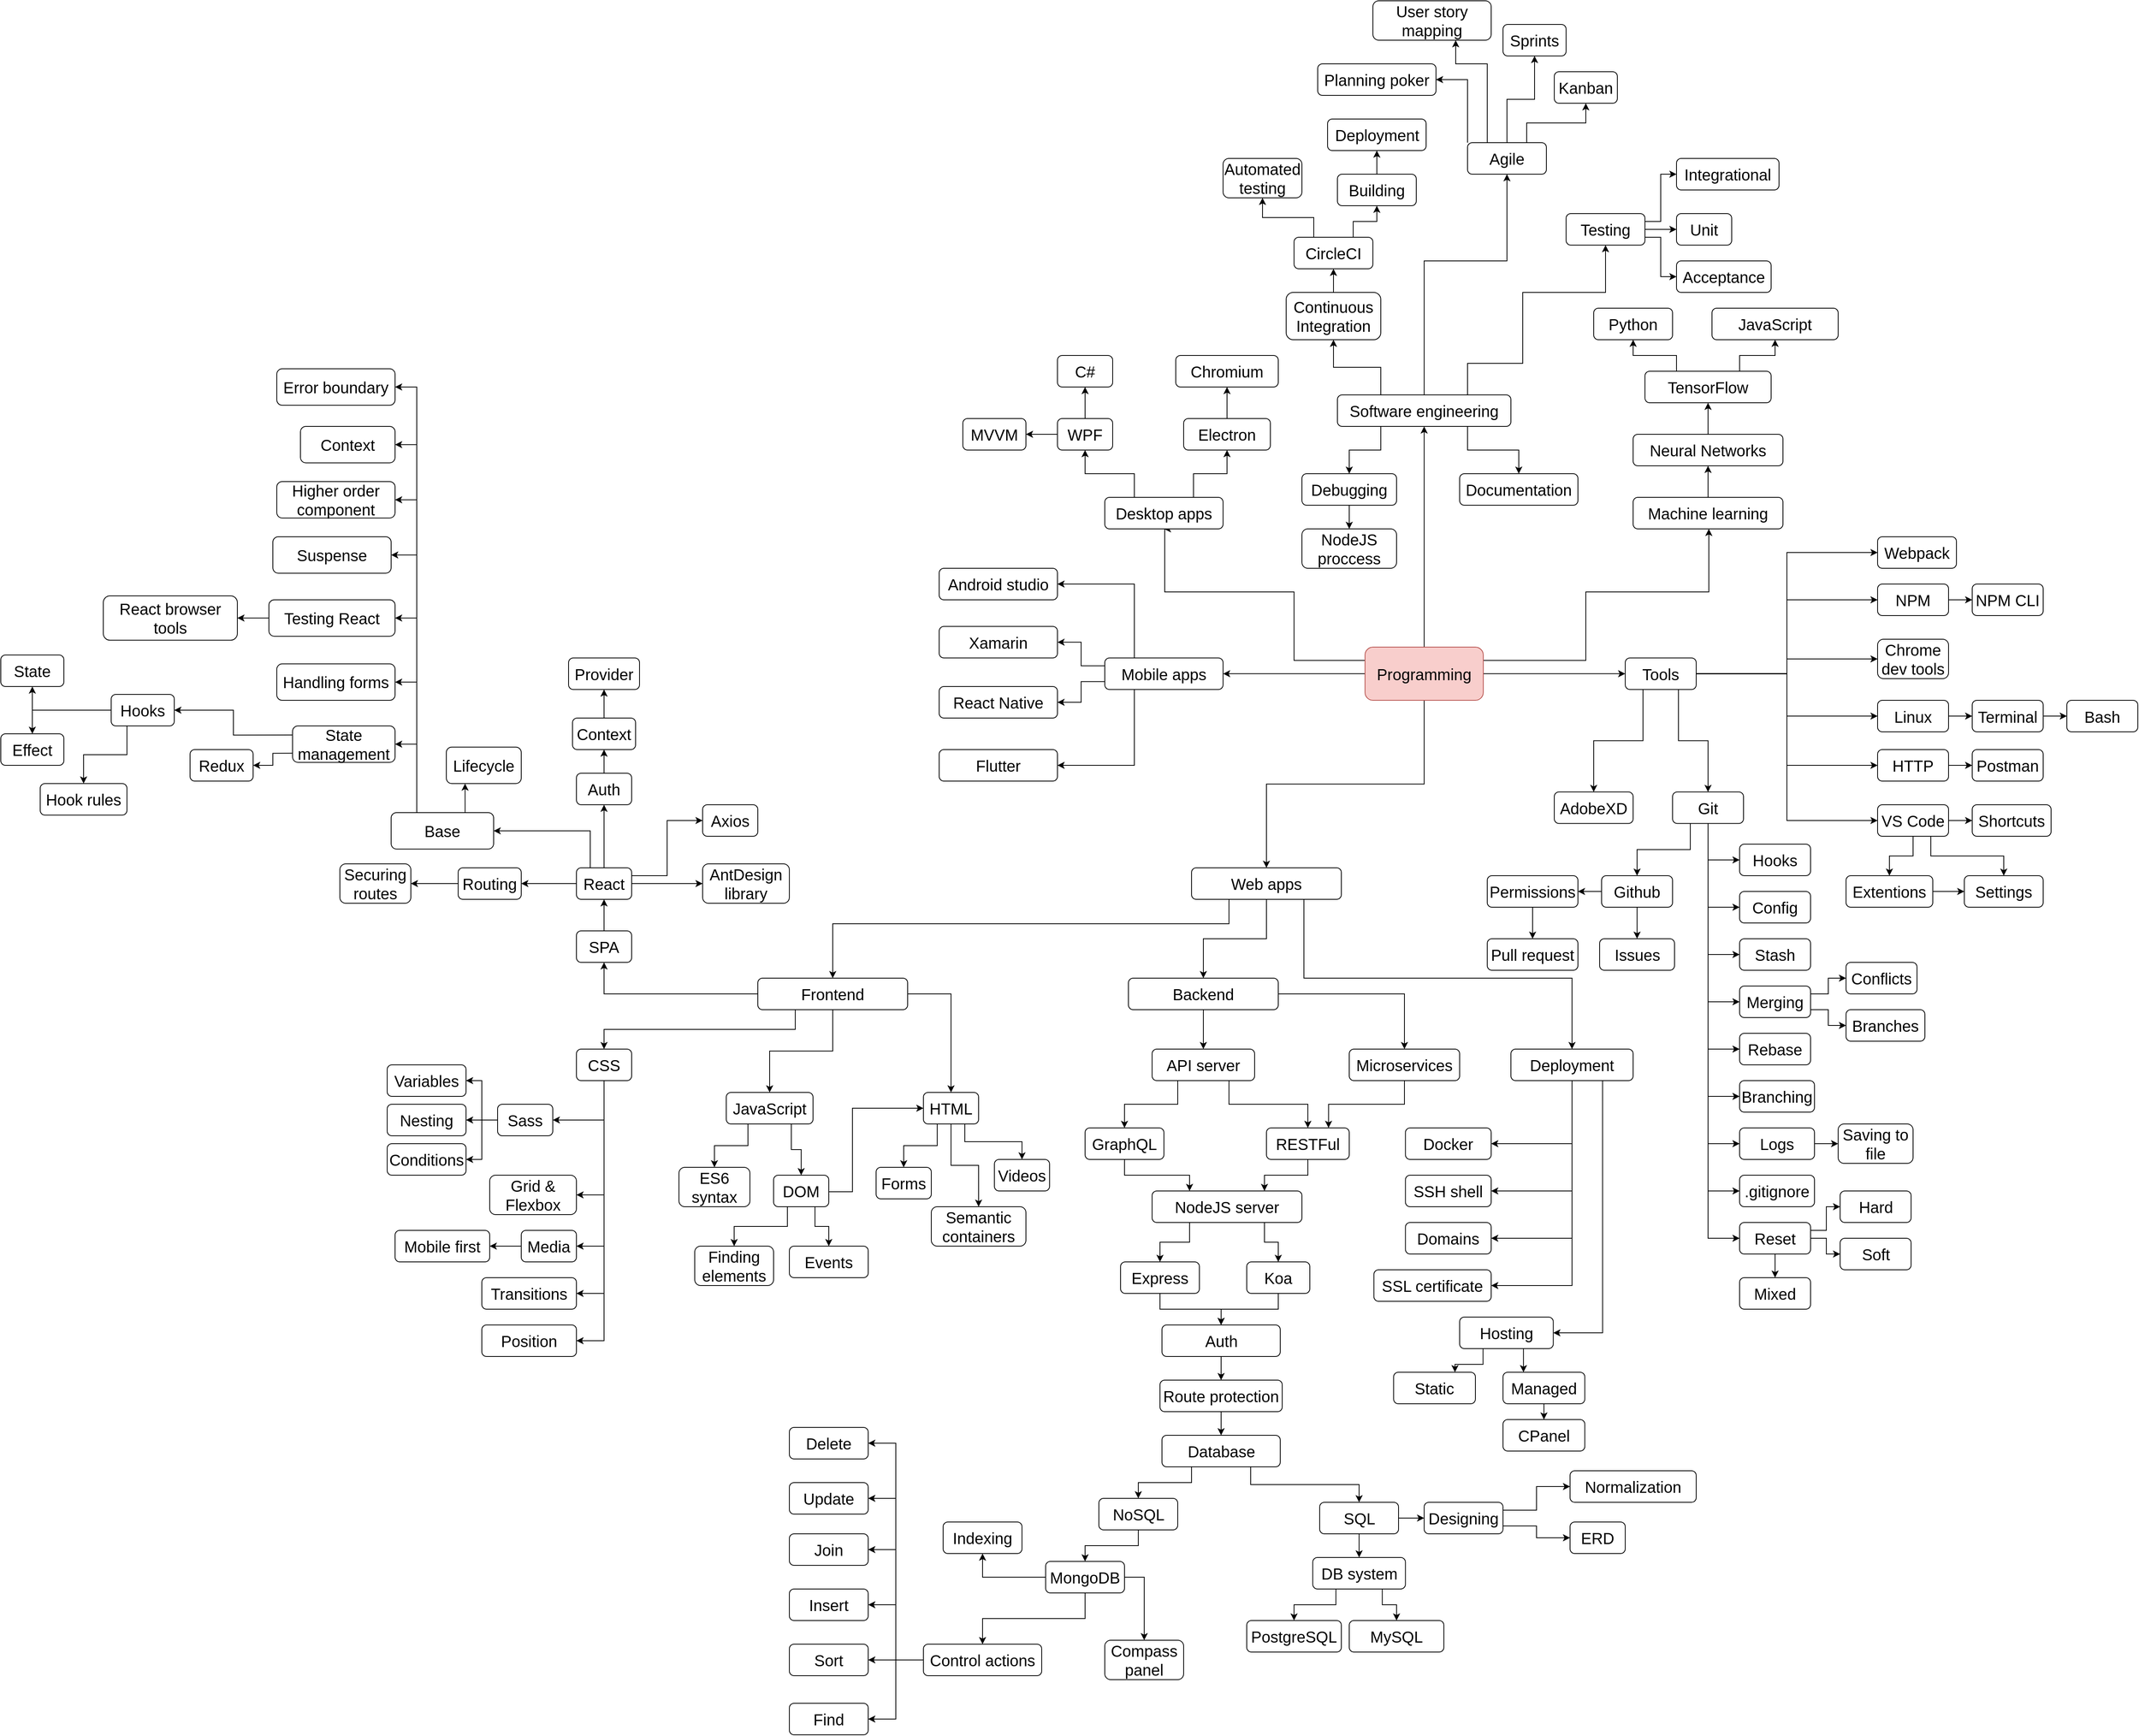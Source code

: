 <mxfile version="12.4.3" type="device" pages="1"><diagram id="6a731a19-8d31-9384-78a2-239565b7b9f0" name="Page-1"><mxGraphModel dx="6293" dy="2837" grid="1" gridSize="10" guides="1" tooltips="1" connect="1" arrows="1" fold="1" page="0" pageScale="1" pageWidth="1169" pageHeight="827" background="#ffffff" math="0" shadow="0"><root><mxCell id="0"/><mxCell id="1" parent="0"/><mxCell id="gqNTWZEWWtc14lu_F7Ef-1788" style="edgeStyle=orthogonalEdgeStyle;rounded=0;orthogonalLoop=1;jettySize=auto;html=1;exitX=0;exitY=0.5;exitDx=0;exitDy=0;entryX=1;entryY=0.5;entryDx=0;entryDy=0;" parent="1" source="gqNTWZEWWtc14lu_F7Ef-1780" target="gqNTWZEWWtc14lu_F7Ef-1781" edge="1"><mxGeometry relative="1" as="geometry"/></mxCell><mxCell id="gqNTWZEWWtc14lu_F7Ef-1789" style="edgeStyle=orthogonalEdgeStyle;rounded=0;orthogonalLoop=1;jettySize=auto;html=1;exitX=0;exitY=0.25;exitDx=0;exitDy=0;entryX=0.5;entryY=1;entryDx=0;entryDy=0;" parent="1" source="gqNTWZEWWtc14lu_F7Ef-1780" target="gqNTWZEWWtc14lu_F7Ef-1783" edge="1"><mxGeometry relative="1" as="geometry"><Array as="points"><mxPoint x="310" y="537"/><mxPoint x="310" y="450"/><mxPoint x="146" y="450"/></Array></mxGeometry></mxCell><mxCell id="gqNTWZEWWtc14lu_F7Ef-1790" style="edgeStyle=orthogonalEdgeStyle;rounded=0;orthogonalLoop=1;jettySize=auto;html=1;exitX=0.5;exitY=0;exitDx=0;exitDy=0;entryX=0.5;entryY=1;entryDx=0;entryDy=0;" parent="1" source="gqNTWZEWWtc14lu_F7Ef-1780" target="gqNTWZEWWtc14lu_F7Ef-1786" edge="1"><mxGeometry relative="1" as="geometry"/></mxCell><mxCell id="gqNTWZEWWtc14lu_F7Ef-1791" style="edgeStyle=orthogonalEdgeStyle;rounded=0;orthogonalLoop=1;jettySize=auto;html=1;exitX=1;exitY=0.5;exitDx=0;exitDy=0;entryX=0;entryY=0.5;entryDx=0;entryDy=0;" parent="1" source="gqNTWZEWWtc14lu_F7Ef-1780" target="gqNTWZEWWtc14lu_F7Ef-1785" edge="1"><mxGeometry relative="1" as="geometry"/></mxCell><mxCell id="gqNTWZEWWtc14lu_F7Ef-1793" style="edgeStyle=orthogonalEdgeStyle;rounded=0;orthogonalLoop=1;jettySize=auto;html=1;exitX=0.5;exitY=1;exitDx=0;exitDy=0;" parent="1" source="gqNTWZEWWtc14lu_F7Ef-1780" target="gqNTWZEWWtc14lu_F7Ef-1787" edge="1"><mxGeometry relative="1" as="geometry"/></mxCell><mxCell id="gqNTWZEWWtc14lu_F7Ef-1794" style="edgeStyle=orthogonalEdgeStyle;rounded=0;orthogonalLoop=1;jettySize=auto;html=1;exitX=1;exitY=0.25;exitDx=0;exitDy=0;" parent="1" source="gqNTWZEWWtc14lu_F7Ef-1780" target="gqNTWZEWWtc14lu_F7Ef-1784" edge="1"><mxGeometry relative="1" as="geometry"><Array as="points"><mxPoint x="680" y="537"/><mxPoint x="680" y="450"/><mxPoint x="836" y="450"/></Array></mxGeometry></mxCell><mxCell id="gqNTWZEWWtc14lu_F7Ef-1780" value="&lt;font style=&quot;font-size: 20px&quot;&gt;Programming&lt;/font&gt;" style="rounded=1;whiteSpace=wrap;html=1;fillColor=#f8cecc;strokeColor=#b85450;shadow=0;" parent="1" vertex="1"><mxGeometry x="400" y="520" width="150" height="67.53" as="geometry"/></mxCell><mxCell id="gqNTWZEWWtc14lu_F7Ef-1812" style="edgeStyle=orthogonalEdgeStyle;rounded=0;orthogonalLoop=1;jettySize=auto;html=1;exitX=0.25;exitY=0;exitDx=0;exitDy=0;entryX=1;entryY=0.5;entryDx=0;entryDy=0;" parent="1" source="gqNTWZEWWtc14lu_F7Ef-1781" target="gqNTWZEWWtc14lu_F7Ef-1807" edge="1"><mxGeometry relative="1" as="geometry"/></mxCell><mxCell id="gqNTWZEWWtc14lu_F7Ef-1813" style="edgeStyle=orthogonalEdgeStyle;rounded=0;orthogonalLoop=1;jettySize=auto;html=1;exitX=0.25;exitY=1;exitDx=0;exitDy=0;entryX=1;entryY=0.5;entryDx=0;entryDy=0;" parent="1" source="gqNTWZEWWtc14lu_F7Ef-1781" target="gqNTWZEWWtc14lu_F7Ef-1810" edge="1"><mxGeometry relative="1" as="geometry"/></mxCell><mxCell id="gqNTWZEWWtc14lu_F7Ef-1814" style="edgeStyle=orthogonalEdgeStyle;rounded=0;orthogonalLoop=1;jettySize=auto;html=1;exitX=0;exitY=0.75;exitDx=0;exitDy=0;" parent="1" source="gqNTWZEWWtc14lu_F7Ef-1781" target="gqNTWZEWWtc14lu_F7Ef-1809" edge="1"><mxGeometry relative="1" as="geometry"/></mxCell><mxCell id="gqNTWZEWWtc14lu_F7Ef-1817" style="edgeStyle=orthogonalEdgeStyle;rounded=0;orthogonalLoop=1;jettySize=auto;html=1;exitX=0;exitY=0.25;exitDx=0;exitDy=0;entryX=1;entryY=0.5;entryDx=0;entryDy=0;" parent="1" source="gqNTWZEWWtc14lu_F7Ef-1781" target="gqNTWZEWWtc14lu_F7Ef-1808" edge="1"><mxGeometry relative="1" as="geometry"/></mxCell><mxCell id="gqNTWZEWWtc14lu_F7Ef-1781" value="&lt;font style=&quot;font-size: 20px&quot;&gt;Mobile apps&lt;/font&gt;" style="rounded=1;whiteSpace=wrap;html=1;" parent="1" vertex="1"><mxGeometry x="70" y="533.77" width="150" height="40" as="geometry"/></mxCell><mxCell id="gqNTWZEWWtc14lu_F7Ef-1800" style="edgeStyle=orthogonalEdgeStyle;rounded=0;orthogonalLoop=1;jettySize=auto;html=1;exitX=0.75;exitY=0;exitDx=0;exitDy=0;" parent="1" source="gqNTWZEWWtc14lu_F7Ef-1783" target="gqNTWZEWWtc14lu_F7Ef-1796" edge="1"><mxGeometry relative="1" as="geometry"/></mxCell><mxCell id="gqNTWZEWWtc14lu_F7Ef-1806" style="edgeStyle=orthogonalEdgeStyle;rounded=0;orthogonalLoop=1;jettySize=auto;html=1;exitX=0.25;exitY=0;exitDx=0;exitDy=0;entryX=0.5;entryY=1;entryDx=0;entryDy=0;" parent="1" source="gqNTWZEWWtc14lu_F7Ef-1783" target="gqNTWZEWWtc14lu_F7Ef-1797" edge="1"><mxGeometry relative="1" as="geometry"/></mxCell><mxCell id="gqNTWZEWWtc14lu_F7Ef-1783" value="&lt;font style=&quot;font-size: 20px&quot;&gt;Desktop apps&lt;/font&gt;" style="rounded=1;whiteSpace=wrap;html=1;" parent="1" vertex="1"><mxGeometry x="70" y="330" width="150" height="40" as="geometry"/></mxCell><mxCell id="mhQVdwRB5DmAb7PHkFME-2" style="edgeStyle=orthogonalEdgeStyle;rounded=0;orthogonalLoop=1;jettySize=auto;html=1;exitX=0.5;exitY=0;exitDx=0;exitDy=0;entryX=0.5;entryY=1;entryDx=0;entryDy=0;" edge="1" parent="1" source="gqNTWZEWWtc14lu_F7Ef-1784" target="mhQVdwRB5DmAb7PHkFME-1"><mxGeometry relative="1" as="geometry"/></mxCell><mxCell id="gqNTWZEWWtc14lu_F7Ef-1784" value="&lt;font style=&quot;font-size: 20px&quot;&gt;Machine learning&lt;/font&gt;" style="rounded=1;whiteSpace=wrap;html=1;" parent="1" vertex="1"><mxGeometry x="740" y="330" width="190" height="40" as="geometry"/></mxCell><mxCell id="mhQVdwRB5DmAb7PHkFME-56" style="edgeStyle=orthogonalEdgeStyle;rounded=0;orthogonalLoop=1;jettySize=auto;html=1;exitX=1;exitY=0.5;exitDx=0;exitDy=0;entryX=0;entryY=0.5;entryDx=0;entryDy=0;" edge="1" parent="1" source="gqNTWZEWWtc14lu_F7Ef-1785" target="mhQVdwRB5DmAb7PHkFME-48"><mxGeometry relative="1" as="geometry"/></mxCell><mxCell id="mhQVdwRB5DmAb7PHkFME-58" style="edgeStyle=orthogonalEdgeStyle;rounded=0;orthogonalLoop=1;jettySize=auto;html=1;entryX=0;entryY=0.5;entryDx=0;entryDy=0;" edge="1" parent="1" source="gqNTWZEWWtc14lu_F7Ef-1785" target="mhQVdwRB5DmAb7PHkFME-49"><mxGeometry relative="1" as="geometry"/></mxCell><mxCell id="mhQVdwRB5DmAb7PHkFME-59" style="edgeStyle=orthogonalEdgeStyle;rounded=0;orthogonalLoop=1;jettySize=auto;html=1;entryX=0;entryY=0.5;entryDx=0;entryDy=0;" edge="1" parent="1" source="gqNTWZEWWtc14lu_F7Ef-1785" target="mhQVdwRB5DmAb7PHkFME-50"><mxGeometry relative="1" as="geometry"/></mxCell><mxCell id="mhQVdwRB5DmAb7PHkFME-60" style="edgeStyle=orthogonalEdgeStyle;rounded=0;orthogonalLoop=1;jettySize=auto;html=1;" edge="1" parent="1" source="gqNTWZEWWtc14lu_F7Ef-1785" target="mhQVdwRB5DmAb7PHkFME-51"><mxGeometry relative="1" as="geometry"/></mxCell><mxCell id="mhQVdwRB5DmAb7PHkFME-62" style="edgeStyle=orthogonalEdgeStyle;rounded=0;orthogonalLoop=1;jettySize=auto;html=1;exitX=0.25;exitY=1;exitDx=0;exitDy=0;" edge="1" parent="1" source="gqNTWZEWWtc14lu_F7Ef-1785" target="mhQVdwRB5DmAb7PHkFME-52"><mxGeometry relative="1" as="geometry"/></mxCell><mxCell id="mhQVdwRB5DmAb7PHkFME-63" style="edgeStyle=orthogonalEdgeStyle;rounded=0;orthogonalLoop=1;jettySize=auto;html=1;exitX=0.75;exitY=1;exitDx=0;exitDy=0;" edge="1" parent="1" source="gqNTWZEWWtc14lu_F7Ef-1785" target="mhQVdwRB5DmAb7PHkFME-54"><mxGeometry relative="1" as="geometry"/></mxCell><mxCell id="mhQVdwRB5DmAb7PHkFME-64" style="edgeStyle=orthogonalEdgeStyle;rounded=0;orthogonalLoop=1;jettySize=auto;html=1;entryX=0;entryY=0.5;entryDx=0;entryDy=0;" edge="1" parent="1" source="gqNTWZEWWtc14lu_F7Ef-1785" target="mhQVdwRB5DmAb7PHkFME-53"><mxGeometry relative="1" as="geometry"/></mxCell><mxCell id="mhQVdwRB5DmAb7PHkFME-65" style="edgeStyle=orthogonalEdgeStyle;rounded=0;orthogonalLoop=1;jettySize=auto;html=1;entryX=0;entryY=0.5;entryDx=0;entryDy=0;" edge="1" parent="1" source="gqNTWZEWWtc14lu_F7Ef-1785" target="mhQVdwRB5DmAb7PHkFME-55"><mxGeometry relative="1" as="geometry"/></mxCell><mxCell id="gqNTWZEWWtc14lu_F7Ef-1785" value="&lt;font style=&quot;font-size: 20px&quot;&gt;Tools&lt;/font&gt;" style="rounded=1;whiteSpace=wrap;html=1;" parent="1" vertex="1"><mxGeometry x="730" y="533.77" width="90" height="40" as="geometry"/></mxCell><mxCell id="mhQVdwRB5DmAb7PHkFME-11" style="edgeStyle=orthogonalEdgeStyle;rounded=0;orthogonalLoop=1;jettySize=auto;html=1;exitX=0.25;exitY=1;exitDx=0;exitDy=0;entryX=0.5;entryY=0;entryDx=0;entryDy=0;" edge="1" parent="1" source="gqNTWZEWWtc14lu_F7Ef-1786" target="mhQVdwRB5DmAb7PHkFME-10"><mxGeometry relative="1" as="geometry"/></mxCell><mxCell id="mhQVdwRB5DmAb7PHkFME-13" style="edgeStyle=orthogonalEdgeStyle;rounded=0;orthogonalLoop=1;jettySize=auto;html=1;exitX=0.25;exitY=0;exitDx=0;exitDy=0;" edge="1" parent="1" source="gqNTWZEWWtc14lu_F7Ef-1786" target="mhQVdwRB5DmAb7PHkFME-12"><mxGeometry relative="1" as="geometry"/></mxCell><mxCell id="mhQVdwRB5DmAb7PHkFME-27" style="edgeStyle=orthogonalEdgeStyle;rounded=0;orthogonalLoop=1;jettySize=auto;html=1;exitX=0.75;exitY=1;exitDx=0;exitDy=0;" edge="1" parent="1" source="gqNTWZEWWtc14lu_F7Ef-1786" target="mhQVdwRB5DmAb7PHkFME-26"><mxGeometry relative="1" as="geometry"/></mxCell><mxCell id="mhQVdwRB5DmAb7PHkFME-29" style="edgeStyle=orthogonalEdgeStyle;rounded=0;orthogonalLoop=1;jettySize=auto;html=1;exitX=0.5;exitY=0;exitDx=0;exitDy=0;" edge="1" parent="1" source="gqNTWZEWWtc14lu_F7Ef-1786" target="mhQVdwRB5DmAb7PHkFME-24"><mxGeometry relative="1" as="geometry"><Array as="points"><mxPoint x="475" y="30"/><mxPoint x="580" y="30"/></Array></mxGeometry></mxCell><mxCell id="mhQVdwRB5DmAb7PHkFME-30" style="edgeStyle=orthogonalEdgeStyle;rounded=0;orthogonalLoop=1;jettySize=auto;html=1;exitX=0.75;exitY=0;exitDx=0;exitDy=0;entryX=0.5;entryY=1;entryDx=0;entryDy=0;" edge="1" parent="1" source="gqNTWZEWWtc14lu_F7Ef-1786" target="mhQVdwRB5DmAb7PHkFME-25"><mxGeometry relative="1" as="geometry"><Array as="points"><mxPoint x="530" y="160"/><mxPoint x="600" y="160"/><mxPoint x="600" y="70"/><mxPoint x="705" y="70"/></Array></mxGeometry></mxCell><mxCell id="gqNTWZEWWtc14lu_F7Ef-1786" value="&lt;font style=&quot;font-size: 20px&quot;&gt;Software engineering&lt;/font&gt;" style="rounded=1;whiteSpace=wrap;html=1;" parent="1" vertex="1"><mxGeometry x="365" y="200" width="220" height="40" as="geometry"/></mxCell><mxCell id="mhQVdwRB5DmAb7PHkFME-132" style="edgeStyle=orthogonalEdgeStyle;rounded=0;orthogonalLoop=1;jettySize=auto;html=1;exitX=0.5;exitY=1;exitDx=0;exitDy=0;" edge="1" parent="1" source="gqNTWZEWWtc14lu_F7Ef-1787" target="mhQVdwRB5DmAb7PHkFME-131"><mxGeometry relative="1" as="geometry"/></mxCell><mxCell id="mhQVdwRB5DmAb7PHkFME-133" style="edgeStyle=orthogonalEdgeStyle;rounded=0;orthogonalLoop=1;jettySize=auto;html=1;exitX=0.25;exitY=1;exitDx=0;exitDy=0;" edge="1" parent="1" source="gqNTWZEWWtc14lu_F7Ef-1787" target="mhQVdwRB5DmAb7PHkFME-130"><mxGeometry relative="1" as="geometry"><Array as="points"><mxPoint x="228" y="871"/><mxPoint x="-275" y="871"/></Array></mxGeometry></mxCell><mxCell id="mhQVdwRB5DmAb7PHkFME-270" style="edgeStyle=orthogonalEdgeStyle;rounded=0;orthogonalLoop=1;jettySize=auto;html=1;exitX=0.75;exitY=1;exitDx=0;exitDy=0;entryX=0.5;entryY=0;entryDx=0;entryDy=0;" edge="1" parent="1" source="gqNTWZEWWtc14lu_F7Ef-1787" target="mhQVdwRB5DmAb7PHkFME-269"><mxGeometry relative="1" as="geometry"><Array as="points"><mxPoint x="323" y="940"/><mxPoint x="663" y="940"/></Array></mxGeometry></mxCell><mxCell id="gqNTWZEWWtc14lu_F7Ef-1787" value="&lt;font style=&quot;font-size: 20px&quot;&gt;Web apps&lt;/font&gt;" style="rounded=1;whiteSpace=wrap;html=1;" parent="1" vertex="1"><mxGeometry x="180" y="800" width="190" height="40" as="geometry"/></mxCell><mxCell id="gqNTWZEWWtc14lu_F7Ef-1801" style="edgeStyle=orthogonalEdgeStyle;rounded=0;orthogonalLoop=1;jettySize=auto;html=1;exitX=0.5;exitY=0;exitDx=0;exitDy=0;" parent="1" source="gqNTWZEWWtc14lu_F7Ef-1796" target="gqNTWZEWWtc14lu_F7Ef-1798" edge="1"><mxGeometry relative="1" as="geometry"/></mxCell><mxCell id="gqNTWZEWWtc14lu_F7Ef-1796" value="&lt;font style=&quot;font-size: 20px&quot;&gt;Electron&lt;/font&gt;" style="rounded=1;whiteSpace=wrap;html=1;" parent="1" vertex="1"><mxGeometry x="170" y="230" width="110" height="40" as="geometry"/></mxCell><mxCell id="gqNTWZEWWtc14lu_F7Ef-1803" style="edgeStyle=orthogonalEdgeStyle;rounded=0;orthogonalLoop=1;jettySize=auto;html=1;exitX=0.5;exitY=0;exitDx=0;exitDy=0;" parent="1" source="gqNTWZEWWtc14lu_F7Ef-1797" target="gqNTWZEWWtc14lu_F7Ef-1802" edge="1"><mxGeometry relative="1" as="geometry"/></mxCell><mxCell id="gqNTWZEWWtc14lu_F7Ef-1805" style="edgeStyle=orthogonalEdgeStyle;rounded=0;orthogonalLoop=1;jettySize=auto;html=1;exitX=0;exitY=0.5;exitDx=0;exitDy=0;entryX=1;entryY=0.5;entryDx=0;entryDy=0;" parent="1" source="gqNTWZEWWtc14lu_F7Ef-1797" target="gqNTWZEWWtc14lu_F7Ef-1804" edge="1"><mxGeometry relative="1" as="geometry"/></mxCell><mxCell id="gqNTWZEWWtc14lu_F7Ef-1797" value="&lt;font style=&quot;font-size: 20px&quot;&gt;WPF&lt;/font&gt;" style="rounded=1;whiteSpace=wrap;html=1;" parent="1" vertex="1"><mxGeometry x="10" y="230" width="70" height="40" as="geometry"/></mxCell><mxCell id="gqNTWZEWWtc14lu_F7Ef-1798" value="&lt;font style=&quot;font-size: 20px&quot;&gt;Chromium&lt;/font&gt;" style="rounded=1;whiteSpace=wrap;html=1;" parent="1" vertex="1"><mxGeometry x="160" y="150" width="130" height="40" as="geometry"/></mxCell><mxCell id="gqNTWZEWWtc14lu_F7Ef-1802" value="&lt;font style=&quot;font-size: 20px&quot;&gt;C#&lt;/font&gt;" style="rounded=1;whiteSpace=wrap;html=1;" parent="1" vertex="1"><mxGeometry x="10" y="150" width="70" height="40" as="geometry"/></mxCell><mxCell id="gqNTWZEWWtc14lu_F7Ef-1804" value="&lt;font style=&quot;font-size: 20px&quot;&gt;MVVM&lt;/font&gt;" style="rounded=1;whiteSpace=wrap;html=1;" parent="1" vertex="1"><mxGeometry x="-110" y="230" width="80" height="40" as="geometry"/></mxCell><mxCell id="gqNTWZEWWtc14lu_F7Ef-1807" value="&lt;font style=&quot;font-size: 20px&quot;&gt;Android studio&lt;/font&gt;" style="rounded=1;whiteSpace=wrap;html=1;" parent="1" vertex="1"><mxGeometry x="-140" y="420" width="150" height="40" as="geometry"/></mxCell><mxCell id="gqNTWZEWWtc14lu_F7Ef-1808" value="&lt;font style=&quot;font-size: 20px&quot;&gt;Xamarin&lt;/font&gt;" style="rounded=1;whiteSpace=wrap;html=1;" parent="1" vertex="1"><mxGeometry x="-140" y="493.77" width="150" height="40" as="geometry"/></mxCell><mxCell id="gqNTWZEWWtc14lu_F7Ef-1809" value="&lt;font style=&quot;font-size: 20px&quot;&gt;React Native&lt;/font&gt;" style="rounded=1;whiteSpace=wrap;html=1;" parent="1" vertex="1"><mxGeometry x="-140" y="570" width="150" height="40" as="geometry"/></mxCell><mxCell id="gqNTWZEWWtc14lu_F7Ef-1810" value="&lt;font style=&quot;font-size: 20px&quot;&gt;Flutter&lt;/font&gt;" style="rounded=1;whiteSpace=wrap;html=1;" parent="1" vertex="1"><mxGeometry x="-140" y="650" width="150" height="40" as="geometry"/></mxCell><mxCell id="mhQVdwRB5DmAb7PHkFME-5" style="edgeStyle=orthogonalEdgeStyle;rounded=0;orthogonalLoop=1;jettySize=auto;html=1;exitX=0.5;exitY=0;exitDx=0;exitDy=0;entryX=0.5;entryY=1;entryDx=0;entryDy=0;" edge="1" parent="1" source="mhQVdwRB5DmAb7PHkFME-1" target="mhQVdwRB5DmAb7PHkFME-3"><mxGeometry relative="1" as="geometry"/></mxCell><mxCell id="mhQVdwRB5DmAb7PHkFME-1" value="&lt;font style=&quot;font-size: 20px&quot;&gt;Neural Networks&lt;/font&gt;" style="rounded=1;whiteSpace=wrap;html=1;" vertex="1" parent="1"><mxGeometry x="740" y="250" width="190" height="40" as="geometry"/></mxCell><mxCell id="mhQVdwRB5DmAb7PHkFME-8" style="edgeStyle=orthogonalEdgeStyle;rounded=0;orthogonalLoop=1;jettySize=auto;html=1;exitX=0.75;exitY=0;exitDx=0;exitDy=0;entryX=0.5;entryY=1;entryDx=0;entryDy=0;" edge="1" parent="1" source="mhQVdwRB5DmAb7PHkFME-3" target="mhQVdwRB5DmAb7PHkFME-7"><mxGeometry relative="1" as="geometry"/></mxCell><mxCell id="mhQVdwRB5DmAb7PHkFME-9" style="edgeStyle=orthogonalEdgeStyle;rounded=0;orthogonalLoop=1;jettySize=auto;html=1;exitX=0.25;exitY=0;exitDx=0;exitDy=0;entryX=0.5;entryY=1;entryDx=0;entryDy=0;" edge="1" parent="1" source="mhQVdwRB5DmAb7PHkFME-3" target="mhQVdwRB5DmAb7PHkFME-6"><mxGeometry relative="1" as="geometry"/></mxCell><mxCell id="mhQVdwRB5DmAb7PHkFME-3" value="&lt;font style=&quot;font-size: 20px&quot;&gt;TensorFlow&lt;/font&gt;" style="rounded=1;whiteSpace=wrap;html=1;" vertex="1" parent="1"><mxGeometry x="755" y="170" width="160" height="40" as="geometry"/></mxCell><mxCell id="mhQVdwRB5DmAb7PHkFME-6" value="&lt;font style=&quot;font-size: 20px&quot;&gt;Python&lt;/font&gt;" style="rounded=1;whiteSpace=wrap;html=1;" vertex="1" parent="1"><mxGeometry x="690" y="90" width="100" height="40" as="geometry"/></mxCell><mxCell id="mhQVdwRB5DmAb7PHkFME-7" value="&lt;font style=&quot;font-size: 20px&quot;&gt;JavaScript&lt;/font&gt;" style="rounded=1;whiteSpace=wrap;html=1;" vertex="1" parent="1"><mxGeometry x="840" y="90" width="160" height="40" as="geometry"/></mxCell><mxCell id="mhQVdwRB5DmAb7PHkFME-23" style="edgeStyle=orthogonalEdgeStyle;rounded=0;orthogonalLoop=1;jettySize=auto;html=1;exitX=0.5;exitY=1;exitDx=0;exitDy=0;entryX=0.5;entryY=0;entryDx=0;entryDy=0;" edge="1" parent="1" source="mhQVdwRB5DmAb7PHkFME-10" target="mhQVdwRB5DmAb7PHkFME-22"><mxGeometry relative="1" as="geometry"/></mxCell><mxCell id="mhQVdwRB5DmAb7PHkFME-10" value="&lt;font style=&quot;font-size: 20px&quot;&gt;Debugging&lt;/font&gt;" style="rounded=1;whiteSpace=wrap;html=1;" vertex="1" parent="1"><mxGeometry x="320" y="300" width="120" height="40" as="geometry"/></mxCell><mxCell id="mhQVdwRB5DmAb7PHkFME-15" style="edgeStyle=orthogonalEdgeStyle;rounded=0;orthogonalLoop=1;jettySize=auto;html=1;exitX=0.5;exitY=0;exitDx=0;exitDy=0;entryX=0.5;entryY=1;entryDx=0;entryDy=0;" edge="1" parent="1" source="mhQVdwRB5DmAb7PHkFME-12" target="mhQVdwRB5DmAb7PHkFME-14"><mxGeometry relative="1" as="geometry"/></mxCell><mxCell id="mhQVdwRB5DmAb7PHkFME-12" value="&lt;font style=&quot;font-size: 20px&quot;&gt;Continuous Integration&lt;/font&gt;" style="rounded=1;whiteSpace=wrap;html=1;" vertex="1" parent="1"><mxGeometry x="300" y="70" width="120" height="60" as="geometry"/></mxCell><mxCell id="mhQVdwRB5DmAb7PHkFME-17" style="edgeStyle=orthogonalEdgeStyle;rounded=0;orthogonalLoop=1;jettySize=auto;html=1;exitX=0.25;exitY=0;exitDx=0;exitDy=0;entryX=0.5;entryY=1;entryDx=0;entryDy=0;" edge="1" parent="1" source="mhQVdwRB5DmAb7PHkFME-14" target="mhQVdwRB5DmAb7PHkFME-16"><mxGeometry relative="1" as="geometry"/></mxCell><mxCell id="mhQVdwRB5DmAb7PHkFME-21" style="edgeStyle=orthogonalEdgeStyle;rounded=0;orthogonalLoop=1;jettySize=auto;html=1;exitX=0.75;exitY=0;exitDx=0;exitDy=0;entryX=0.5;entryY=1;entryDx=0;entryDy=0;" edge="1" parent="1" source="mhQVdwRB5DmAb7PHkFME-14" target="mhQVdwRB5DmAb7PHkFME-18"><mxGeometry relative="1" as="geometry"/></mxCell><mxCell id="mhQVdwRB5DmAb7PHkFME-14" value="&lt;font style=&quot;font-size: 20px&quot;&gt;CircleCI&lt;/font&gt;" style="rounded=1;whiteSpace=wrap;html=1;" vertex="1" parent="1"><mxGeometry x="310" width="100" height="40" as="geometry"/></mxCell><mxCell id="mhQVdwRB5DmAb7PHkFME-16" value="&lt;font style=&quot;font-size: 20px&quot;&gt;Automated testing&lt;/font&gt;" style="rounded=1;whiteSpace=wrap;html=1;" vertex="1" parent="1"><mxGeometry x="220" y="-100" width="100" height="50" as="geometry"/></mxCell><mxCell id="mhQVdwRB5DmAb7PHkFME-20" style="edgeStyle=orthogonalEdgeStyle;rounded=0;orthogonalLoop=1;jettySize=auto;html=1;exitX=0.5;exitY=0;exitDx=0;exitDy=0;" edge="1" parent="1" source="mhQVdwRB5DmAb7PHkFME-18" target="mhQVdwRB5DmAb7PHkFME-19"><mxGeometry relative="1" as="geometry"/></mxCell><mxCell id="mhQVdwRB5DmAb7PHkFME-18" value="&lt;font style=&quot;font-size: 20px&quot;&gt;Building&lt;/font&gt;" style="rounded=1;whiteSpace=wrap;html=1;" vertex="1" parent="1"><mxGeometry x="365" y="-80" width="100" height="40" as="geometry"/></mxCell><mxCell id="mhQVdwRB5DmAb7PHkFME-19" value="&lt;font style=&quot;font-size: 20px&quot;&gt;Deployment&lt;/font&gt;" style="rounded=1;whiteSpace=wrap;html=1;" vertex="1" parent="1"><mxGeometry x="352.5" y="-150" width="125" height="40" as="geometry"/></mxCell><mxCell id="mhQVdwRB5DmAb7PHkFME-22" value="&lt;font style=&quot;font-size: 20px&quot;&gt;NodeJS proccess&lt;/font&gt;" style="rounded=1;whiteSpace=wrap;html=1;" vertex="1" parent="1"><mxGeometry x="320" y="370" width="120" height="50" as="geometry"/></mxCell><mxCell id="mhQVdwRB5DmAb7PHkFME-41" style="edgeStyle=orthogonalEdgeStyle;rounded=0;orthogonalLoop=1;jettySize=auto;html=1;exitX=0;exitY=0;exitDx=0;exitDy=0;entryX=1;entryY=0.5;entryDx=0;entryDy=0;" edge="1" parent="1" source="mhQVdwRB5DmAb7PHkFME-24" target="mhQVdwRB5DmAb7PHkFME-37"><mxGeometry relative="1" as="geometry"/></mxCell><mxCell id="mhQVdwRB5DmAb7PHkFME-43" style="edgeStyle=orthogonalEdgeStyle;rounded=0;orthogonalLoop=1;jettySize=auto;html=1;exitX=0.25;exitY=0;exitDx=0;exitDy=0;" edge="1" parent="1" source="mhQVdwRB5DmAb7PHkFME-24" target="mhQVdwRB5DmAb7PHkFME-42"><mxGeometry relative="1" as="geometry"><Array as="points"><mxPoint x="555" y="-220"/><mxPoint x="515" y="-220"/></Array></mxGeometry></mxCell><mxCell id="mhQVdwRB5DmAb7PHkFME-45" style="edgeStyle=orthogonalEdgeStyle;rounded=0;orthogonalLoop=1;jettySize=auto;html=1;exitX=0.5;exitY=0;exitDx=0;exitDy=0;entryX=0.5;entryY=1;entryDx=0;entryDy=0;" edge="1" parent="1" source="mhQVdwRB5DmAb7PHkFME-24" target="mhQVdwRB5DmAb7PHkFME-44"><mxGeometry relative="1" as="geometry"/></mxCell><mxCell id="mhQVdwRB5DmAb7PHkFME-47" style="edgeStyle=orthogonalEdgeStyle;rounded=0;orthogonalLoop=1;jettySize=auto;html=1;exitX=0.75;exitY=0;exitDx=0;exitDy=0;entryX=0.5;entryY=1;entryDx=0;entryDy=0;" edge="1" parent="1" source="mhQVdwRB5DmAb7PHkFME-24" target="mhQVdwRB5DmAb7PHkFME-46"><mxGeometry relative="1" as="geometry"/></mxCell><mxCell id="mhQVdwRB5DmAb7PHkFME-24" value="&lt;font style=&quot;font-size: 20px&quot;&gt;Agile&lt;/font&gt;" style="rounded=1;whiteSpace=wrap;html=1;" vertex="1" parent="1"><mxGeometry x="530" y="-120" width="100" height="40" as="geometry"/></mxCell><mxCell id="mhQVdwRB5DmAb7PHkFME-34" style="edgeStyle=orthogonalEdgeStyle;rounded=0;orthogonalLoop=1;jettySize=auto;html=1;exitX=1;exitY=0.5;exitDx=0;exitDy=0;entryX=0;entryY=0.5;entryDx=0;entryDy=0;" edge="1" parent="1" source="mhQVdwRB5DmAb7PHkFME-25" target="mhQVdwRB5DmAb7PHkFME-32"><mxGeometry relative="1" as="geometry"/></mxCell><mxCell id="mhQVdwRB5DmAb7PHkFME-35" style="edgeStyle=orthogonalEdgeStyle;rounded=0;orthogonalLoop=1;jettySize=auto;html=1;exitX=1;exitY=0.25;exitDx=0;exitDy=0;entryX=0;entryY=0.5;entryDx=0;entryDy=0;" edge="1" parent="1" source="mhQVdwRB5DmAb7PHkFME-25" target="mhQVdwRB5DmAb7PHkFME-31"><mxGeometry relative="1" as="geometry"/></mxCell><mxCell id="mhQVdwRB5DmAb7PHkFME-36" style="edgeStyle=orthogonalEdgeStyle;rounded=0;orthogonalLoop=1;jettySize=auto;html=1;exitX=1;exitY=0.75;exitDx=0;exitDy=0;entryX=0;entryY=0.5;entryDx=0;entryDy=0;" edge="1" parent="1" source="mhQVdwRB5DmAb7PHkFME-25" target="mhQVdwRB5DmAb7PHkFME-33"><mxGeometry relative="1" as="geometry"/></mxCell><mxCell id="mhQVdwRB5DmAb7PHkFME-25" value="&lt;font style=&quot;font-size: 20px&quot;&gt;Testing&lt;/font&gt;" style="rounded=1;whiteSpace=wrap;html=1;" vertex="1" parent="1"><mxGeometry x="655" y="-30" width="100" height="40" as="geometry"/></mxCell><mxCell id="mhQVdwRB5DmAb7PHkFME-26" value="&lt;font style=&quot;font-size: 20px&quot;&gt;Documentation&lt;/font&gt;" style="rounded=1;whiteSpace=wrap;html=1;" vertex="1" parent="1"><mxGeometry x="520" y="300" width="150" height="40" as="geometry"/></mxCell><mxCell id="mhQVdwRB5DmAb7PHkFME-31" value="&lt;font style=&quot;font-size: 20px&quot;&gt;Integrational&lt;/font&gt;" style="rounded=1;whiteSpace=wrap;html=1;" vertex="1" parent="1"><mxGeometry x="795" y="-100" width="130" height="40" as="geometry"/></mxCell><mxCell id="mhQVdwRB5DmAb7PHkFME-32" value="&lt;font style=&quot;font-size: 20px&quot;&gt;Unit&lt;/font&gt;" style="rounded=1;whiteSpace=wrap;html=1;" vertex="1" parent="1"><mxGeometry x="795" y="-30" width="70" height="40" as="geometry"/></mxCell><mxCell id="mhQVdwRB5DmAb7PHkFME-33" value="&lt;font style=&quot;font-size: 20px&quot;&gt;Acceptance&lt;/font&gt;" style="rounded=1;whiteSpace=wrap;html=1;" vertex="1" parent="1"><mxGeometry x="795" y="30" width="120" height="40" as="geometry"/></mxCell><mxCell id="mhQVdwRB5DmAb7PHkFME-37" value="&lt;font style=&quot;font-size: 20px&quot;&gt;Planning poker&lt;/font&gt;" style="rounded=1;whiteSpace=wrap;html=1;" vertex="1" parent="1"><mxGeometry x="340" y="-220" width="150" height="40" as="geometry"/></mxCell><mxCell id="mhQVdwRB5DmAb7PHkFME-42" value="&lt;font style=&quot;font-size: 20px&quot;&gt;User story mapping&lt;/font&gt;" style="rounded=1;whiteSpace=wrap;html=1;" vertex="1" parent="1"><mxGeometry x="410" y="-300" width="150" height="50" as="geometry"/></mxCell><mxCell id="mhQVdwRB5DmAb7PHkFME-44" value="&lt;font style=&quot;font-size: 20px&quot;&gt;Sprints&lt;/font&gt;" style="rounded=1;whiteSpace=wrap;html=1;" vertex="1" parent="1"><mxGeometry x="575" y="-270" width="80" height="40" as="geometry"/></mxCell><mxCell id="mhQVdwRB5DmAb7PHkFME-46" value="&lt;font style=&quot;font-size: 20px&quot;&gt;Kanban&lt;/font&gt;" style="rounded=1;whiteSpace=wrap;html=1;" vertex="1" parent="1"><mxGeometry x="640" y="-210" width="80" height="40" as="geometry"/></mxCell><mxCell id="mhQVdwRB5DmAb7PHkFME-48" value="&lt;font style=&quot;font-size: 20px&quot;&gt;Webpack&lt;/font&gt;" style="rounded=1;whiteSpace=wrap;html=1;" vertex="1" parent="1"><mxGeometry x="1050" y="380" width="100" height="40" as="geometry"/></mxCell><mxCell id="mhQVdwRB5DmAb7PHkFME-70" style="edgeStyle=orthogonalEdgeStyle;rounded=0;orthogonalLoop=1;jettySize=auto;html=1;exitX=1;exitY=0.5;exitDx=0;exitDy=0;entryX=0;entryY=0.5;entryDx=0;entryDy=0;" edge="1" parent="1" source="mhQVdwRB5DmAb7PHkFME-49" target="mhQVdwRB5DmAb7PHkFME-67"><mxGeometry relative="1" as="geometry"/></mxCell><mxCell id="mhQVdwRB5DmAb7PHkFME-49" value="&lt;font style=&quot;font-size: 20px&quot;&gt;NPM&lt;/font&gt;" style="rounded=1;whiteSpace=wrap;html=1;" vertex="1" parent="1"><mxGeometry x="1050" y="440" width="90" height="40" as="geometry"/></mxCell><mxCell id="mhQVdwRB5DmAb7PHkFME-73" style="edgeStyle=orthogonalEdgeStyle;rounded=0;orthogonalLoop=1;jettySize=auto;html=1;" edge="1" parent="1" source="mhQVdwRB5DmAb7PHkFME-50" target="mhQVdwRB5DmAb7PHkFME-71"><mxGeometry relative="1" as="geometry"/></mxCell><mxCell id="mhQVdwRB5DmAb7PHkFME-50" value="&lt;font style=&quot;font-size: 20px&quot;&gt;Linux&lt;/font&gt;" style="rounded=1;whiteSpace=wrap;html=1;" vertex="1" parent="1"><mxGeometry x="1050" y="587.53" width="90" height="40" as="geometry"/></mxCell><mxCell id="mhQVdwRB5DmAb7PHkFME-51" value="&lt;font style=&quot;font-size: 20px&quot;&gt;Chrome dev tools&lt;/font&gt;" style="rounded=1;whiteSpace=wrap;html=1;" vertex="1" parent="1"><mxGeometry x="1050" y="510" width="90" height="50" as="geometry"/></mxCell><mxCell id="mhQVdwRB5DmAb7PHkFME-52" value="&lt;font style=&quot;font-size: 20px&quot;&gt;AdobeXD&lt;/font&gt;" style="rounded=1;whiteSpace=wrap;html=1;" vertex="1" parent="1"><mxGeometry x="640" y="703.77" width="100" height="40" as="geometry"/></mxCell><mxCell id="mhQVdwRB5DmAb7PHkFME-76" style="edgeStyle=orthogonalEdgeStyle;rounded=0;orthogonalLoop=1;jettySize=auto;html=1;" edge="1" parent="1" source="mhQVdwRB5DmAb7PHkFME-53" target="mhQVdwRB5DmAb7PHkFME-75"><mxGeometry relative="1" as="geometry"/></mxCell><mxCell id="mhQVdwRB5DmAb7PHkFME-53" value="&lt;font style=&quot;font-size: 20px&quot;&gt;HTTP&lt;/font&gt;" style="rounded=1;whiteSpace=wrap;html=1;" vertex="1" parent="1"><mxGeometry x="1050" y="650" width="90" height="40" as="geometry"/></mxCell><mxCell id="mhQVdwRB5DmAb7PHkFME-89" style="edgeStyle=orthogonalEdgeStyle;rounded=0;orthogonalLoop=1;jettySize=auto;html=1;exitX=0.5;exitY=1;exitDx=0;exitDy=0;entryX=0;entryY=0.5;entryDx=0;entryDy=0;" edge="1" parent="1" source="mhQVdwRB5DmAb7PHkFME-54" target="mhQVdwRB5DmAb7PHkFME-86"><mxGeometry relative="1" as="geometry"/></mxCell><mxCell id="mhQVdwRB5DmAb7PHkFME-98" style="edgeStyle=orthogonalEdgeStyle;rounded=0;orthogonalLoop=1;jettySize=auto;html=1;entryX=0;entryY=0.5;entryDx=0;entryDy=0;" edge="1" parent="1" source="mhQVdwRB5DmAb7PHkFME-54" target="mhQVdwRB5DmAb7PHkFME-90"><mxGeometry relative="1" as="geometry"/></mxCell><mxCell id="mhQVdwRB5DmAb7PHkFME-99" style="edgeStyle=orthogonalEdgeStyle;rounded=0;orthogonalLoop=1;jettySize=auto;html=1;exitX=0.5;exitY=1;exitDx=0;exitDy=0;entryX=0;entryY=0.5;entryDx=0;entryDy=0;" edge="1" parent="1" source="mhQVdwRB5DmAb7PHkFME-54" target="mhQVdwRB5DmAb7PHkFME-91"><mxGeometry relative="1" as="geometry"/></mxCell><mxCell id="mhQVdwRB5DmAb7PHkFME-100" style="edgeStyle=orthogonalEdgeStyle;rounded=0;orthogonalLoop=1;jettySize=auto;html=1;exitX=0.5;exitY=1;exitDx=0;exitDy=0;entryX=0;entryY=0.5;entryDx=0;entryDy=0;" edge="1" parent="1" source="mhQVdwRB5DmAb7PHkFME-54" target="mhQVdwRB5DmAb7PHkFME-92"><mxGeometry relative="1" as="geometry"/></mxCell><mxCell id="mhQVdwRB5DmAb7PHkFME-102" style="edgeStyle=orthogonalEdgeStyle;rounded=0;orthogonalLoop=1;jettySize=auto;html=1;exitX=0.5;exitY=1;exitDx=0;exitDy=0;entryX=0;entryY=0.5;entryDx=0;entryDy=0;" edge="1" parent="1" source="mhQVdwRB5DmAb7PHkFME-54" target="mhQVdwRB5DmAb7PHkFME-101"><mxGeometry relative="1" as="geometry"/></mxCell><mxCell id="mhQVdwRB5DmAb7PHkFME-104" style="edgeStyle=orthogonalEdgeStyle;rounded=0;orthogonalLoop=1;jettySize=auto;html=1;exitX=0.5;exitY=1;exitDx=0;exitDy=0;entryX=0;entryY=0.5;entryDx=0;entryDy=0;" edge="1" parent="1" source="mhQVdwRB5DmAb7PHkFME-54" target="mhQVdwRB5DmAb7PHkFME-103"><mxGeometry relative="1" as="geometry"/></mxCell><mxCell id="mhQVdwRB5DmAb7PHkFME-108" style="edgeStyle=orthogonalEdgeStyle;rounded=0;orthogonalLoop=1;jettySize=auto;html=1;exitX=0.25;exitY=1;exitDx=0;exitDy=0;" edge="1" parent="1" source="mhQVdwRB5DmAb7PHkFME-54" target="mhQVdwRB5DmAb7PHkFME-107"><mxGeometry relative="1" as="geometry"/></mxCell><mxCell id="mhQVdwRB5DmAb7PHkFME-111" style="edgeStyle=orthogonalEdgeStyle;rounded=0;orthogonalLoop=1;jettySize=auto;html=1;exitX=0.5;exitY=1;exitDx=0;exitDy=0;entryX=0;entryY=0.5;entryDx=0;entryDy=0;" edge="1" parent="1" source="mhQVdwRB5DmAb7PHkFME-54" target="mhQVdwRB5DmAb7PHkFME-110"><mxGeometry relative="1" as="geometry"/></mxCell><mxCell id="mhQVdwRB5DmAb7PHkFME-115" style="edgeStyle=orthogonalEdgeStyle;rounded=0;orthogonalLoop=1;jettySize=auto;html=1;exitX=0.5;exitY=1;exitDx=0;exitDy=0;entryX=0;entryY=0.5;entryDx=0;entryDy=0;" edge="1" parent="1" source="mhQVdwRB5DmAb7PHkFME-54" target="mhQVdwRB5DmAb7PHkFME-114"><mxGeometry relative="1" as="geometry"/></mxCell><mxCell id="mhQVdwRB5DmAb7PHkFME-122" style="edgeStyle=orthogonalEdgeStyle;rounded=0;orthogonalLoop=1;jettySize=auto;html=1;exitX=0.5;exitY=1;exitDx=0;exitDy=0;entryX=0;entryY=0.5;entryDx=0;entryDy=0;" edge="1" parent="1" source="mhQVdwRB5DmAb7PHkFME-54" target="mhQVdwRB5DmAb7PHkFME-121"><mxGeometry relative="1" as="geometry"/></mxCell><mxCell id="mhQVdwRB5DmAb7PHkFME-54" value="&lt;font style=&quot;font-size: 20px&quot;&gt;Git&lt;/font&gt;" style="rounded=1;whiteSpace=wrap;html=1;" vertex="1" parent="1"><mxGeometry x="790" y="703.77" width="90" height="40" as="geometry"/></mxCell><mxCell id="mhQVdwRB5DmAb7PHkFME-80" style="edgeStyle=orthogonalEdgeStyle;rounded=0;orthogonalLoop=1;jettySize=auto;html=1;exitX=0.75;exitY=1;exitDx=0;exitDy=0;entryX=0.5;entryY=0;entryDx=0;entryDy=0;" edge="1" parent="1" source="mhQVdwRB5DmAb7PHkFME-55" target="mhQVdwRB5DmAb7PHkFME-78"><mxGeometry relative="1" as="geometry"/></mxCell><mxCell id="mhQVdwRB5DmAb7PHkFME-82" style="edgeStyle=orthogonalEdgeStyle;rounded=0;orthogonalLoop=1;jettySize=auto;html=1;" edge="1" parent="1" source="mhQVdwRB5DmAb7PHkFME-55" target="mhQVdwRB5DmAb7PHkFME-79"><mxGeometry relative="1" as="geometry"/></mxCell><mxCell id="mhQVdwRB5DmAb7PHkFME-83" style="edgeStyle=orthogonalEdgeStyle;rounded=0;orthogonalLoop=1;jettySize=auto;html=1;" edge="1" parent="1" source="mhQVdwRB5DmAb7PHkFME-55" target="mhQVdwRB5DmAb7PHkFME-77"><mxGeometry relative="1" as="geometry"/></mxCell><mxCell id="mhQVdwRB5DmAb7PHkFME-55" value="&lt;font style=&quot;font-size: 20px&quot;&gt;VS Code&lt;/font&gt;" style="rounded=1;whiteSpace=wrap;html=1;" vertex="1" parent="1"><mxGeometry x="1050" y="720" width="90" height="40" as="geometry"/></mxCell><mxCell id="mhQVdwRB5DmAb7PHkFME-67" value="&lt;font style=&quot;font-size: 20px&quot;&gt;NPM CLI&lt;/font&gt;" style="rounded=1;whiteSpace=wrap;html=1;" vertex="1" parent="1"><mxGeometry x="1170" y="440" width="90" height="40" as="geometry"/></mxCell><mxCell id="mhQVdwRB5DmAb7PHkFME-74" style="edgeStyle=orthogonalEdgeStyle;rounded=0;orthogonalLoop=1;jettySize=auto;html=1;" edge="1" parent="1" source="mhQVdwRB5DmAb7PHkFME-71" target="mhQVdwRB5DmAb7PHkFME-72"><mxGeometry relative="1" as="geometry"/></mxCell><mxCell id="mhQVdwRB5DmAb7PHkFME-71" value="&lt;font style=&quot;font-size: 20px&quot;&gt;Terminal&lt;/font&gt;" style="rounded=1;whiteSpace=wrap;html=1;" vertex="1" parent="1"><mxGeometry x="1170" y="587.53" width="90" height="40" as="geometry"/></mxCell><mxCell id="mhQVdwRB5DmAb7PHkFME-72" value="&lt;font style=&quot;font-size: 20px&quot;&gt;Bash&lt;/font&gt;" style="rounded=1;whiteSpace=wrap;html=1;" vertex="1" parent="1"><mxGeometry x="1290" y="587.53" width="90" height="40" as="geometry"/></mxCell><mxCell id="mhQVdwRB5DmAb7PHkFME-75" value="&lt;font style=&quot;font-size: 20px&quot;&gt;Postman&lt;/font&gt;" style="rounded=1;whiteSpace=wrap;html=1;" vertex="1" parent="1"><mxGeometry x="1170" y="650" width="90" height="40" as="geometry"/></mxCell><mxCell id="mhQVdwRB5DmAb7PHkFME-77" value="&lt;font style=&quot;font-size: 20px&quot;&gt;Shortcuts&lt;/font&gt;" style="rounded=1;whiteSpace=wrap;html=1;" vertex="1" parent="1"><mxGeometry x="1170" y="720" width="100" height="40" as="geometry"/></mxCell><mxCell id="mhQVdwRB5DmAb7PHkFME-78" value="&lt;font style=&quot;font-size: 20px&quot;&gt;Settings&lt;/font&gt;" style="rounded=1;whiteSpace=wrap;html=1;" vertex="1" parent="1"><mxGeometry x="1160" y="810" width="100" height="40" as="geometry"/></mxCell><mxCell id="mhQVdwRB5DmAb7PHkFME-84" style="edgeStyle=orthogonalEdgeStyle;rounded=0;orthogonalLoop=1;jettySize=auto;html=1;" edge="1" parent="1" source="mhQVdwRB5DmAb7PHkFME-79" target="mhQVdwRB5DmAb7PHkFME-78"><mxGeometry relative="1" as="geometry"/></mxCell><mxCell id="mhQVdwRB5DmAb7PHkFME-79" value="&lt;font style=&quot;font-size: 20px&quot;&gt;Extentions&lt;/font&gt;" style="rounded=1;whiteSpace=wrap;html=1;" vertex="1" parent="1"><mxGeometry x="1010" y="810" width="110" height="40" as="geometry"/></mxCell><mxCell id="mhQVdwRB5DmAb7PHkFME-86" value="&lt;font style=&quot;font-size: 20px&quot;&gt;Hooks&lt;/font&gt;" style="rounded=1;whiteSpace=wrap;html=1;" vertex="1" parent="1"><mxGeometry x="875" y="770" width="90" height="40" as="geometry"/></mxCell><mxCell id="mhQVdwRB5DmAb7PHkFME-90" value="&lt;font style=&quot;font-size: 20px&quot;&gt;Config&lt;/font&gt;" style="rounded=1;whiteSpace=wrap;html=1;" vertex="1" parent="1"><mxGeometry x="875" y="830" width="90" height="40" as="geometry"/></mxCell><mxCell id="mhQVdwRB5DmAb7PHkFME-91" value="&lt;font style=&quot;font-size: 20px&quot;&gt;Stash&lt;/font&gt;" style="rounded=1;whiteSpace=wrap;html=1;" vertex="1" parent="1"><mxGeometry x="875" y="890" width="90" height="40" as="geometry"/></mxCell><mxCell id="mhQVdwRB5DmAb7PHkFME-96" style="edgeStyle=orthogonalEdgeStyle;rounded=0;orthogonalLoop=1;jettySize=auto;html=1;exitX=1;exitY=0.25;exitDx=0;exitDy=0;" edge="1" parent="1" source="mhQVdwRB5DmAb7PHkFME-92" target="mhQVdwRB5DmAb7PHkFME-94"><mxGeometry relative="1" as="geometry"/></mxCell><mxCell id="mhQVdwRB5DmAb7PHkFME-97" style="edgeStyle=orthogonalEdgeStyle;rounded=0;orthogonalLoop=1;jettySize=auto;html=1;exitX=1;exitY=0.75;exitDx=0;exitDy=0;entryX=0;entryY=0.5;entryDx=0;entryDy=0;" edge="1" parent="1" source="mhQVdwRB5DmAb7PHkFME-92" target="mhQVdwRB5DmAb7PHkFME-95"><mxGeometry relative="1" as="geometry"/></mxCell><mxCell id="mhQVdwRB5DmAb7PHkFME-92" value="&lt;font style=&quot;font-size: 20px&quot;&gt;Merging&lt;/font&gt;" style="rounded=1;whiteSpace=wrap;html=1;" vertex="1" parent="1"><mxGeometry x="875" y="950" width="90" height="40" as="geometry"/></mxCell><mxCell id="mhQVdwRB5DmAb7PHkFME-94" value="&lt;font style=&quot;font-size: 20px&quot;&gt;Conflicts&lt;/font&gt;" style="rounded=1;whiteSpace=wrap;html=1;" vertex="1" parent="1"><mxGeometry x="1010" y="920" width="90" height="40" as="geometry"/></mxCell><mxCell id="mhQVdwRB5DmAb7PHkFME-95" value="&lt;font style=&quot;font-size: 20px&quot;&gt;Branches&lt;/font&gt;" style="rounded=1;whiteSpace=wrap;html=1;" vertex="1" parent="1"><mxGeometry x="1010" y="980" width="100" height="40" as="geometry"/></mxCell><mxCell id="mhQVdwRB5DmAb7PHkFME-101" value="&lt;font style=&quot;font-size: 20px&quot;&gt;Rebase&lt;/font&gt;" style="rounded=1;whiteSpace=wrap;html=1;" vertex="1" parent="1"><mxGeometry x="875" y="1010" width="90" height="40" as="geometry"/></mxCell><mxCell id="mhQVdwRB5DmAb7PHkFME-103" value="&lt;font style=&quot;font-size: 20px&quot;&gt;Branching&lt;/font&gt;" style="rounded=1;whiteSpace=wrap;html=1;" vertex="1" parent="1"><mxGeometry x="875" y="1070" width="95" height="40" as="geometry"/></mxCell><mxCell id="mhQVdwRB5DmAb7PHkFME-106" value="&lt;font style=&quot;font-size: 20px&quot;&gt;Issues&lt;/font&gt;" style="rounded=1;whiteSpace=wrap;html=1;" vertex="1" parent="1"><mxGeometry x="697.5" y="890" width="95" height="40" as="geometry"/></mxCell><mxCell id="mhQVdwRB5DmAb7PHkFME-109" style="edgeStyle=orthogonalEdgeStyle;rounded=0;orthogonalLoop=1;jettySize=auto;html=1;exitX=0.5;exitY=1;exitDx=0;exitDy=0;" edge="1" parent="1" source="mhQVdwRB5DmAb7PHkFME-107" target="mhQVdwRB5DmAb7PHkFME-106"><mxGeometry relative="1" as="geometry"/></mxCell><mxCell id="mhQVdwRB5DmAb7PHkFME-117" style="edgeStyle=orthogonalEdgeStyle;rounded=0;orthogonalLoop=1;jettySize=auto;html=1;exitX=0;exitY=0.5;exitDx=0;exitDy=0;" edge="1" parent="1" source="mhQVdwRB5DmAb7PHkFME-107" target="mhQVdwRB5DmAb7PHkFME-116"><mxGeometry relative="1" as="geometry"/></mxCell><mxCell id="mhQVdwRB5DmAb7PHkFME-107" value="&lt;font style=&quot;font-size: 20px&quot;&gt;Github&lt;/font&gt;" style="rounded=1;whiteSpace=wrap;html=1;" vertex="1" parent="1"><mxGeometry x="700" y="810" width="90" height="40" as="geometry"/></mxCell><mxCell id="mhQVdwRB5DmAb7PHkFME-113" style="edgeStyle=orthogonalEdgeStyle;rounded=0;orthogonalLoop=1;jettySize=auto;html=1;" edge="1" parent="1" source="mhQVdwRB5DmAb7PHkFME-110" target="mhQVdwRB5DmAb7PHkFME-112"><mxGeometry relative="1" as="geometry"/></mxCell><mxCell id="mhQVdwRB5DmAb7PHkFME-110" value="&lt;font style=&quot;font-size: 20px&quot;&gt;Logs&lt;/font&gt;" style="rounded=1;whiteSpace=wrap;html=1;" vertex="1" parent="1"><mxGeometry x="875" y="1130" width="95" height="40" as="geometry"/></mxCell><mxCell id="mhQVdwRB5DmAb7PHkFME-112" value="&lt;font style=&quot;font-size: 20px&quot;&gt;Saving to file&lt;/font&gt;" style="rounded=1;whiteSpace=wrap;html=1;" vertex="1" parent="1"><mxGeometry x="1000" y="1125" width="95" height="50" as="geometry"/></mxCell><mxCell id="mhQVdwRB5DmAb7PHkFME-114" value="&lt;span style=&quot;font-size: 20px&quot;&gt;.gitignore&lt;/span&gt;" style="rounded=1;whiteSpace=wrap;html=1;" vertex="1" parent="1"><mxGeometry x="875" y="1190" width="95" height="40" as="geometry"/></mxCell><mxCell id="mhQVdwRB5DmAb7PHkFME-120" style="edgeStyle=orthogonalEdgeStyle;rounded=0;orthogonalLoop=1;jettySize=auto;html=1;exitX=0.5;exitY=1;exitDx=0;exitDy=0;" edge="1" parent="1" source="mhQVdwRB5DmAb7PHkFME-116" target="mhQVdwRB5DmAb7PHkFME-118"><mxGeometry relative="1" as="geometry"/></mxCell><mxCell id="mhQVdwRB5DmAb7PHkFME-116" value="&lt;font style=&quot;font-size: 20px&quot;&gt;Permissions&lt;/font&gt;" style="rounded=1;whiteSpace=wrap;html=1;" vertex="1" parent="1"><mxGeometry x="555" y="810" width="115" height="40" as="geometry"/></mxCell><mxCell id="mhQVdwRB5DmAb7PHkFME-118" value="&lt;font style=&quot;font-size: 20px&quot;&gt;Pull request&lt;/font&gt;" style="rounded=1;whiteSpace=wrap;html=1;" vertex="1" parent="1"><mxGeometry x="555" y="890" width="115" height="40" as="geometry"/></mxCell><mxCell id="mhQVdwRB5DmAb7PHkFME-126" style="edgeStyle=orthogonalEdgeStyle;rounded=0;orthogonalLoop=1;jettySize=auto;html=1;exitX=1;exitY=0.25;exitDx=0;exitDy=0;entryX=0;entryY=0.5;entryDx=0;entryDy=0;" edge="1" parent="1" source="mhQVdwRB5DmAb7PHkFME-121" target="mhQVdwRB5DmAb7PHkFME-123"><mxGeometry relative="1" as="geometry"/></mxCell><mxCell id="mhQVdwRB5DmAb7PHkFME-127" style="edgeStyle=orthogonalEdgeStyle;rounded=0;orthogonalLoop=1;jettySize=auto;html=1;exitX=1;exitY=0.5;exitDx=0;exitDy=0;" edge="1" parent="1" source="mhQVdwRB5DmAb7PHkFME-121" target="mhQVdwRB5DmAb7PHkFME-124"><mxGeometry relative="1" as="geometry"/></mxCell><mxCell id="mhQVdwRB5DmAb7PHkFME-129" style="edgeStyle=orthogonalEdgeStyle;rounded=0;orthogonalLoop=1;jettySize=auto;html=1;exitX=0.5;exitY=1;exitDx=0;exitDy=0;" edge="1" parent="1" source="mhQVdwRB5DmAb7PHkFME-121" target="mhQVdwRB5DmAb7PHkFME-125"><mxGeometry relative="1" as="geometry"/></mxCell><mxCell id="mhQVdwRB5DmAb7PHkFME-121" value="&lt;font style=&quot;font-size: 20px&quot;&gt;Reset&lt;/font&gt;" style="rounded=1;whiteSpace=wrap;html=1;" vertex="1" parent="1"><mxGeometry x="875" y="1250" width="90" height="40" as="geometry"/></mxCell><mxCell id="mhQVdwRB5DmAb7PHkFME-123" value="&lt;font style=&quot;font-size: 20px&quot;&gt;Hard&lt;/font&gt;" style="rounded=1;whiteSpace=wrap;html=1;" vertex="1" parent="1"><mxGeometry x="1002.5" y="1210" width="90" height="40" as="geometry"/></mxCell><mxCell id="mhQVdwRB5DmAb7PHkFME-124" value="&lt;font style=&quot;font-size: 20px&quot;&gt;Soft&lt;/font&gt;" style="rounded=1;whiteSpace=wrap;html=1;" vertex="1" parent="1"><mxGeometry x="1002.5" y="1270" width="90" height="40" as="geometry"/></mxCell><mxCell id="mhQVdwRB5DmAb7PHkFME-125" value="&lt;font style=&quot;font-size: 20px&quot;&gt;Mixed&lt;/font&gt;" style="rounded=1;whiteSpace=wrap;html=1;" vertex="1" parent="1"><mxGeometry x="875" y="1320" width="90" height="40" as="geometry"/></mxCell><mxCell id="mhQVdwRB5DmAb7PHkFME-175" style="edgeStyle=orthogonalEdgeStyle;rounded=0;orthogonalLoop=1;jettySize=auto;html=1;exitX=0;exitY=0.5;exitDx=0;exitDy=0;" edge="1" parent="1" source="mhQVdwRB5DmAb7PHkFME-130" target="mhQVdwRB5DmAb7PHkFME-174"><mxGeometry relative="1" as="geometry"/></mxCell><mxCell id="mhQVdwRB5DmAb7PHkFME-179" style="edgeStyle=orthogonalEdgeStyle;rounded=0;orthogonalLoop=1;jettySize=auto;html=1;exitX=1;exitY=0.5;exitDx=0;exitDy=0;" edge="1" parent="1" source="mhQVdwRB5DmAb7PHkFME-130" target="mhQVdwRB5DmAb7PHkFME-176"><mxGeometry relative="1" as="geometry"/></mxCell><mxCell id="mhQVdwRB5DmAb7PHkFME-194" style="edgeStyle=orthogonalEdgeStyle;rounded=0;orthogonalLoop=1;jettySize=auto;html=1;exitX=0.5;exitY=1;exitDx=0;exitDy=0;" edge="1" parent="1" source="mhQVdwRB5DmAb7PHkFME-130" target="mhQVdwRB5DmAb7PHkFME-178"><mxGeometry relative="1" as="geometry"/></mxCell><mxCell id="mhQVdwRB5DmAb7PHkFME-203" style="edgeStyle=orthogonalEdgeStyle;rounded=0;orthogonalLoop=1;jettySize=auto;html=1;exitX=0.25;exitY=1;exitDx=0;exitDy=0;" edge="1" parent="1" source="mhQVdwRB5DmAb7PHkFME-130" target="mhQVdwRB5DmAb7PHkFME-198"><mxGeometry relative="1" as="geometry"/></mxCell><mxCell id="mhQVdwRB5DmAb7PHkFME-130" value="&lt;font style=&quot;font-size: 20px&quot;&gt;Frontend&lt;/font&gt;" style="rounded=1;whiteSpace=wrap;html=1;" vertex="1" parent="1"><mxGeometry x="-370" y="940" width="190" height="40" as="geometry"/></mxCell><mxCell id="mhQVdwRB5DmAb7PHkFME-137" style="edgeStyle=orthogonalEdgeStyle;rounded=0;orthogonalLoop=1;jettySize=auto;html=1;exitX=1;exitY=0.5;exitDx=0;exitDy=0;" edge="1" parent="1" source="mhQVdwRB5DmAb7PHkFME-131" target="mhQVdwRB5DmAb7PHkFME-134"><mxGeometry relative="1" as="geometry"/></mxCell><mxCell id="mhQVdwRB5DmAb7PHkFME-139" style="edgeStyle=orthogonalEdgeStyle;rounded=0;orthogonalLoop=1;jettySize=auto;html=1;exitX=0.5;exitY=1;exitDx=0;exitDy=0;" edge="1" parent="1" source="mhQVdwRB5DmAb7PHkFME-131" target="mhQVdwRB5DmAb7PHkFME-138"><mxGeometry relative="1" as="geometry"/></mxCell><mxCell id="mhQVdwRB5DmAb7PHkFME-131" value="&lt;font style=&quot;font-size: 20px&quot;&gt;Backend&lt;/font&gt;" style="rounded=1;whiteSpace=wrap;html=1;" vertex="1" parent="1"><mxGeometry x="100" y="940" width="190" height="40" as="geometry"/></mxCell><mxCell id="mhQVdwRB5DmAb7PHkFME-149" style="edgeStyle=orthogonalEdgeStyle;rounded=0;orthogonalLoop=1;jettySize=auto;html=1;exitX=0.5;exitY=1;exitDx=0;exitDy=0;entryX=0.75;entryY=0;entryDx=0;entryDy=0;" edge="1" parent="1" source="mhQVdwRB5DmAb7PHkFME-134" target="mhQVdwRB5DmAb7PHkFME-140"><mxGeometry relative="1" as="geometry"/></mxCell><mxCell id="mhQVdwRB5DmAb7PHkFME-134" value="&lt;font style=&quot;font-size: 20px&quot;&gt;Microservices&lt;/font&gt;" style="rounded=1;whiteSpace=wrap;html=1;" vertex="1" parent="1"><mxGeometry x="380" y="1030" width="140" height="40" as="geometry"/></mxCell><mxCell id="mhQVdwRB5DmAb7PHkFME-150" style="edgeStyle=orthogonalEdgeStyle;rounded=0;orthogonalLoop=1;jettySize=auto;html=1;exitX=0.75;exitY=1;exitDx=0;exitDy=0;" edge="1" parent="1" source="mhQVdwRB5DmAb7PHkFME-138" target="mhQVdwRB5DmAb7PHkFME-140"><mxGeometry relative="1" as="geometry"/></mxCell><mxCell id="mhQVdwRB5DmAb7PHkFME-151" style="edgeStyle=orthogonalEdgeStyle;rounded=0;orthogonalLoop=1;jettySize=auto;html=1;exitX=0.25;exitY=1;exitDx=0;exitDy=0;entryX=0.5;entryY=0;entryDx=0;entryDy=0;" edge="1" parent="1" source="mhQVdwRB5DmAb7PHkFME-138" target="mhQVdwRB5DmAb7PHkFME-141"><mxGeometry relative="1" as="geometry"/></mxCell><mxCell id="mhQVdwRB5DmAb7PHkFME-138" value="&lt;font style=&quot;font-size: 20px&quot;&gt;API server&lt;/font&gt;" style="rounded=1;whiteSpace=wrap;html=1;" vertex="1" parent="1"><mxGeometry x="130" y="1030" width="130" height="40" as="geometry"/></mxCell><mxCell id="mhQVdwRB5DmAb7PHkFME-153" style="edgeStyle=orthogonalEdgeStyle;rounded=0;orthogonalLoop=1;jettySize=auto;html=1;exitX=0.5;exitY=1;exitDx=0;exitDy=0;entryX=0.75;entryY=0;entryDx=0;entryDy=0;" edge="1" parent="1" source="mhQVdwRB5DmAb7PHkFME-140" target="mhQVdwRB5DmAb7PHkFME-152"><mxGeometry relative="1" as="geometry"/></mxCell><mxCell id="mhQVdwRB5DmAb7PHkFME-140" value="&lt;font style=&quot;font-size: 20px&quot;&gt;RESTFul&lt;/font&gt;" style="rounded=1;whiteSpace=wrap;html=1;" vertex="1" parent="1"><mxGeometry x="275" y="1130" width="105" height="40" as="geometry"/></mxCell><mxCell id="mhQVdwRB5DmAb7PHkFME-154" style="edgeStyle=orthogonalEdgeStyle;rounded=0;orthogonalLoop=1;jettySize=auto;html=1;exitX=0.5;exitY=1;exitDx=0;exitDy=0;entryX=0.25;entryY=0;entryDx=0;entryDy=0;" edge="1" parent="1" source="mhQVdwRB5DmAb7PHkFME-141" target="mhQVdwRB5DmAb7PHkFME-152"><mxGeometry relative="1" as="geometry"/></mxCell><mxCell id="mhQVdwRB5DmAb7PHkFME-141" value="&lt;font style=&quot;font-size: 20px&quot;&gt;GraphQL&lt;/font&gt;" style="rounded=1;whiteSpace=wrap;html=1;" vertex="1" parent="1"><mxGeometry x="45" y="1130" width="100" height="40" as="geometry"/></mxCell><mxCell id="mhQVdwRB5DmAb7PHkFME-157" style="edgeStyle=orthogonalEdgeStyle;rounded=0;orthogonalLoop=1;jettySize=auto;html=1;exitX=0.75;exitY=1;exitDx=0;exitDy=0;" edge="1" parent="1" source="mhQVdwRB5DmAb7PHkFME-152" target="mhQVdwRB5DmAb7PHkFME-156"><mxGeometry relative="1" as="geometry"/></mxCell><mxCell id="mhQVdwRB5DmAb7PHkFME-158" style="edgeStyle=orthogonalEdgeStyle;rounded=0;orthogonalLoop=1;jettySize=auto;html=1;exitX=0.25;exitY=1;exitDx=0;exitDy=0;" edge="1" parent="1" source="mhQVdwRB5DmAb7PHkFME-152" target="mhQVdwRB5DmAb7PHkFME-155"><mxGeometry relative="1" as="geometry"/></mxCell><mxCell id="mhQVdwRB5DmAb7PHkFME-152" value="&lt;font style=&quot;font-size: 20px&quot;&gt;NodeJS server&lt;/font&gt;" style="rounded=1;whiteSpace=wrap;html=1;" vertex="1" parent="1"><mxGeometry x="130" y="1210" width="190" height="40" as="geometry"/></mxCell><mxCell id="mhQVdwRB5DmAb7PHkFME-236" style="edgeStyle=orthogonalEdgeStyle;rounded=0;orthogonalLoop=1;jettySize=auto;html=1;" edge="1" parent="1" source="mhQVdwRB5DmAb7PHkFME-155" target="mhQVdwRB5DmAb7PHkFME-231"><mxGeometry relative="1" as="geometry"/></mxCell><mxCell id="mhQVdwRB5DmAb7PHkFME-155" value="&lt;font style=&quot;font-size: 20px&quot;&gt;Express&lt;/font&gt;" style="rounded=1;whiteSpace=wrap;html=1;" vertex="1" parent="1"><mxGeometry x="90" y="1300" width="100" height="40" as="geometry"/></mxCell><mxCell id="mhQVdwRB5DmAb7PHkFME-235" style="edgeStyle=orthogonalEdgeStyle;rounded=0;orthogonalLoop=1;jettySize=auto;html=1;" edge="1" parent="1" source="mhQVdwRB5DmAb7PHkFME-156" target="mhQVdwRB5DmAb7PHkFME-231"><mxGeometry relative="1" as="geometry"/></mxCell><mxCell id="mhQVdwRB5DmAb7PHkFME-156" value="&lt;font style=&quot;font-size: 20px&quot;&gt;Koa&lt;/font&gt;" style="rounded=1;whiteSpace=wrap;html=1;" vertex="1" parent="1"><mxGeometry x="250" y="1300" width="80" height="40" as="geometry"/></mxCell><mxCell id="mhQVdwRB5DmAb7PHkFME-167" style="edgeStyle=orthogonalEdgeStyle;rounded=0;orthogonalLoop=1;jettySize=auto;html=1;exitX=0.25;exitY=1;exitDx=0;exitDy=0;" edge="1" parent="1" source="mhQVdwRB5DmAb7PHkFME-159" target="mhQVdwRB5DmAb7PHkFME-162"><mxGeometry relative="1" as="geometry"/></mxCell><mxCell id="mhQVdwRB5DmAb7PHkFME-168" style="edgeStyle=orthogonalEdgeStyle;rounded=0;orthogonalLoop=1;jettySize=auto;html=1;exitX=0.75;exitY=1;exitDx=0;exitDy=0;" edge="1" parent="1" source="mhQVdwRB5DmAb7PHkFME-159" target="mhQVdwRB5DmAb7PHkFME-163"><mxGeometry relative="1" as="geometry"/></mxCell><mxCell id="mhQVdwRB5DmAb7PHkFME-159" value="&lt;font style=&quot;font-size: 20px&quot;&gt;Database&lt;/font&gt;" style="rounded=1;whiteSpace=wrap;html=1;" vertex="1" parent="1"><mxGeometry x="142.5" y="1520" width="150" height="40" as="geometry"/></mxCell><mxCell id="mhQVdwRB5DmAb7PHkFME-166" style="edgeStyle=orthogonalEdgeStyle;rounded=0;orthogonalLoop=1;jettySize=auto;html=1;" edge="1" parent="1" source="mhQVdwRB5DmAb7PHkFME-162" target="mhQVdwRB5DmAb7PHkFME-164"><mxGeometry relative="1" as="geometry"/></mxCell><mxCell id="mhQVdwRB5DmAb7PHkFME-162" value="&lt;font style=&quot;font-size: 20px&quot;&gt;NoSQL&lt;/font&gt;" style="rounded=1;whiteSpace=wrap;html=1;" vertex="1" parent="1"><mxGeometry x="62.5" y="1600" width="100" height="40" as="geometry"/></mxCell><mxCell id="mhQVdwRB5DmAb7PHkFME-238" style="edgeStyle=orthogonalEdgeStyle;rounded=0;orthogonalLoop=1;jettySize=auto;html=1;exitX=0.5;exitY=1;exitDx=0;exitDy=0;" edge="1" parent="1" source="mhQVdwRB5DmAb7PHkFME-163" target="mhQVdwRB5DmAb7PHkFME-237"><mxGeometry relative="1" as="geometry"/></mxCell><mxCell id="mhQVdwRB5DmAb7PHkFME-264" style="edgeStyle=orthogonalEdgeStyle;rounded=0;orthogonalLoop=1;jettySize=auto;html=1;exitX=1;exitY=0.5;exitDx=0;exitDy=0;" edge="1" parent="1" source="mhQVdwRB5DmAb7PHkFME-163" target="mhQVdwRB5DmAb7PHkFME-263"><mxGeometry relative="1" as="geometry"/></mxCell><mxCell id="mhQVdwRB5DmAb7PHkFME-163" value="&lt;font style=&quot;font-size: 20px&quot;&gt;SQL&lt;/font&gt;" style="rounded=1;whiteSpace=wrap;html=1;" vertex="1" parent="1"><mxGeometry x="342.5" y="1605" width="100" height="40" as="geometry"/></mxCell><mxCell id="mhQVdwRB5DmAb7PHkFME-242" style="edgeStyle=orthogonalEdgeStyle;rounded=0;orthogonalLoop=1;jettySize=auto;html=1;exitX=1;exitY=0.5;exitDx=0;exitDy=0;" edge="1" parent="1" source="mhQVdwRB5DmAb7PHkFME-164" target="mhQVdwRB5DmAb7PHkFME-241"><mxGeometry relative="1" as="geometry"/></mxCell><mxCell id="mhQVdwRB5DmAb7PHkFME-244" style="edgeStyle=orthogonalEdgeStyle;rounded=0;orthogonalLoop=1;jettySize=auto;html=1;exitX=0;exitY=0.5;exitDx=0;exitDy=0;" edge="1" parent="1" source="mhQVdwRB5DmAb7PHkFME-164" target="mhQVdwRB5DmAb7PHkFME-243"><mxGeometry relative="1" as="geometry"/></mxCell><mxCell id="mhQVdwRB5DmAb7PHkFME-246" style="edgeStyle=orthogonalEdgeStyle;rounded=0;orthogonalLoop=1;jettySize=auto;html=1;exitX=0.5;exitY=1;exitDx=0;exitDy=0;entryX=0.5;entryY=0;entryDx=0;entryDy=0;" edge="1" parent="1" source="mhQVdwRB5DmAb7PHkFME-164" target="mhQVdwRB5DmAb7PHkFME-245"><mxGeometry relative="1" as="geometry"/></mxCell><mxCell id="mhQVdwRB5DmAb7PHkFME-164" value="&lt;font style=&quot;font-size: 20px&quot;&gt;MongoDB&lt;/font&gt;" style="rounded=1;whiteSpace=wrap;html=1;" vertex="1" parent="1"><mxGeometry x="-5" y="1680" width="100" height="40" as="geometry"/></mxCell><mxCell id="mhQVdwRB5DmAb7PHkFME-169" value="&lt;font style=&quot;font-size: 20px&quot;&gt;PostgreSQL&lt;/font&gt;" style="rounded=1;whiteSpace=wrap;html=1;" vertex="1" parent="1"><mxGeometry x="250" y="1755" width="120" height="40" as="geometry"/></mxCell><mxCell id="mhQVdwRB5DmAb7PHkFME-170" value="&lt;font style=&quot;font-size: 20px&quot;&gt;MySQL&lt;/font&gt;" style="rounded=1;whiteSpace=wrap;html=1;" vertex="1" parent="1"><mxGeometry x="380" y="1755" width="120" height="40" as="geometry"/></mxCell><mxCell id="mhQVdwRB5DmAb7PHkFME-215" style="edgeStyle=orthogonalEdgeStyle;rounded=0;orthogonalLoop=1;jettySize=auto;html=1;exitX=0.5;exitY=0;exitDx=0;exitDy=0;" edge="1" parent="1" source="mhQVdwRB5DmAb7PHkFME-174" target="mhQVdwRB5DmAb7PHkFME-214"><mxGeometry relative="1" as="geometry"/></mxCell><mxCell id="mhQVdwRB5DmAb7PHkFME-174" value="&lt;font style=&quot;font-size: 20px&quot;&gt;SPA&lt;/font&gt;" style="rounded=1;whiteSpace=wrap;html=1;" vertex="1" parent="1"><mxGeometry x="-600" y="880" width="70" height="40" as="geometry"/></mxCell><mxCell id="mhQVdwRB5DmAb7PHkFME-184" style="edgeStyle=orthogonalEdgeStyle;rounded=0;orthogonalLoop=1;jettySize=auto;html=1;exitX=0.75;exitY=1;exitDx=0;exitDy=0;" edge="1" parent="1" source="mhQVdwRB5DmAb7PHkFME-176" target="mhQVdwRB5DmAb7PHkFME-180"><mxGeometry relative="1" as="geometry"/></mxCell><mxCell id="mhQVdwRB5DmAb7PHkFME-185" style="edgeStyle=orthogonalEdgeStyle;rounded=0;orthogonalLoop=1;jettySize=auto;html=1;exitX=0.5;exitY=1;exitDx=0;exitDy=0;" edge="1" parent="1" source="mhQVdwRB5DmAb7PHkFME-176" target="mhQVdwRB5DmAb7PHkFME-182"><mxGeometry relative="1" as="geometry"/></mxCell><mxCell id="mhQVdwRB5DmAb7PHkFME-187" style="edgeStyle=orthogonalEdgeStyle;rounded=0;orthogonalLoop=1;jettySize=auto;html=1;exitX=0.25;exitY=1;exitDx=0;exitDy=0;" edge="1" parent="1" source="mhQVdwRB5DmAb7PHkFME-176" target="mhQVdwRB5DmAb7PHkFME-186"><mxGeometry relative="1" as="geometry"/></mxCell><mxCell id="mhQVdwRB5DmAb7PHkFME-176" value="&lt;font style=&quot;font-size: 20px&quot;&gt;HTML&lt;/font&gt;" style="rounded=1;whiteSpace=wrap;html=1;" vertex="1" parent="1"><mxGeometry x="-160" y="1085" width="70" height="40" as="geometry"/></mxCell><mxCell id="mhQVdwRB5DmAb7PHkFME-191" style="edgeStyle=orthogonalEdgeStyle;rounded=0;orthogonalLoop=1;jettySize=auto;html=1;exitX=0.75;exitY=1;exitDx=0;exitDy=0;" edge="1" parent="1" source="mhQVdwRB5DmAb7PHkFME-178" target="mhQVdwRB5DmAb7PHkFME-188"><mxGeometry relative="1" as="geometry"/></mxCell><mxCell id="mhQVdwRB5DmAb7PHkFME-193" style="edgeStyle=orthogonalEdgeStyle;rounded=0;orthogonalLoop=1;jettySize=auto;html=1;exitX=0.25;exitY=1;exitDx=0;exitDy=0;" edge="1" parent="1" source="mhQVdwRB5DmAb7PHkFME-178" target="mhQVdwRB5DmAb7PHkFME-192"><mxGeometry relative="1" as="geometry"/></mxCell><mxCell id="mhQVdwRB5DmAb7PHkFME-178" value="&lt;font style=&quot;font-size: 20px&quot;&gt;JavaScript&lt;/font&gt;" style="rounded=1;whiteSpace=wrap;html=1;" vertex="1" parent="1"><mxGeometry x="-410" y="1085" width="110" height="40" as="geometry"/></mxCell><mxCell id="mhQVdwRB5DmAb7PHkFME-180" value="&lt;font style=&quot;font-size: 20px&quot;&gt;Videos&lt;/font&gt;" style="rounded=1;whiteSpace=wrap;html=1;" vertex="1" parent="1"><mxGeometry x="-70" y="1170" width="70" height="40" as="geometry"/></mxCell><mxCell id="mhQVdwRB5DmAb7PHkFME-182" value="&lt;font style=&quot;font-size: 20px&quot;&gt;Semantic containers&lt;/font&gt;" style="rounded=1;whiteSpace=wrap;html=1;" vertex="1" parent="1"><mxGeometry x="-150" y="1230" width="120" height="50" as="geometry"/></mxCell><mxCell id="mhQVdwRB5DmAb7PHkFME-186" value="&lt;font style=&quot;font-size: 20px&quot;&gt;Forms&lt;/font&gt;" style="rounded=1;whiteSpace=wrap;html=1;" vertex="1" parent="1"><mxGeometry x="-220" y="1180" width="70" height="40" as="geometry"/></mxCell><mxCell id="mhQVdwRB5DmAb7PHkFME-189" style="edgeStyle=orthogonalEdgeStyle;rounded=0;orthogonalLoop=1;jettySize=auto;html=1;exitX=1;exitY=0.5;exitDx=0;exitDy=0;entryX=0;entryY=0.5;entryDx=0;entryDy=0;" edge="1" parent="1" source="mhQVdwRB5DmAb7PHkFME-188" target="mhQVdwRB5DmAb7PHkFME-176"><mxGeometry relative="1" as="geometry"><Array as="points"><mxPoint x="-250" y="1211"/><mxPoint x="-250" y="1105"/></Array></mxGeometry></mxCell><mxCell id="mhQVdwRB5DmAb7PHkFME-223" style="edgeStyle=orthogonalEdgeStyle;rounded=0;orthogonalLoop=1;jettySize=auto;html=1;exitX=0.25;exitY=1;exitDx=0;exitDy=0;entryX=0.5;entryY=0;entryDx=0;entryDy=0;" edge="1" parent="1" source="mhQVdwRB5DmAb7PHkFME-188" target="mhQVdwRB5DmAb7PHkFME-222"><mxGeometry relative="1" as="geometry"/></mxCell><mxCell id="mhQVdwRB5DmAb7PHkFME-225" style="edgeStyle=orthogonalEdgeStyle;rounded=0;orthogonalLoop=1;jettySize=auto;html=1;exitX=0.75;exitY=1;exitDx=0;exitDy=0;" edge="1" parent="1" source="mhQVdwRB5DmAb7PHkFME-188" target="mhQVdwRB5DmAb7PHkFME-224"><mxGeometry relative="1" as="geometry"/></mxCell><mxCell id="mhQVdwRB5DmAb7PHkFME-188" value="&lt;font style=&quot;font-size: 20px&quot;&gt;DOM&lt;/font&gt;" style="rounded=1;whiteSpace=wrap;html=1;" vertex="1" parent="1"><mxGeometry x="-350" y="1190" width="70" height="40" as="geometry"/></mxCell><mxCell id="mhQVdwRB5DmAb7PHkFME-192" value="&lt;font style=&quot;font-size: 20px&quot;&gt;ES6 syntax&lt;/font&gt;" style="rounded=1;whiteSpace=wrap;html=1;" vertex="1" parent="1"><mxGeometry x="-470" y="1180" width="90" height="50" as="geometry"/></mxCell><mxCell id="mhQVdwRB5DmAb7PHkFME-196" value="&lt;font style=&quot;font-size: 20px&quot;&gt;Grid &amp;amp; Flexbox&lt;/font&gt;" style="rounded=1;whiteSpace=wrap;html=1;" vertex="1" parent="1"><mxGeometry x="-710" y="1190" width="110" height="50" as="geometry"/></mxCell><mxCell id="mhQVdwRB5DmAb7PHkFME-217" style="edgeStyle=orthogonalEdgeStyle;rounded=0;orthogonalLoop=1;jettySize=auto;html=1;exitX=0;exitY=0.5;exitDx=0;exitDy=0;" edge="1" parent="1" source="mhQVdwRB5DmAb7PHkFME-197" target="mhQVdwRB5DmAb7PHkFME-216"><mxGeometry relative="1" as="geometry"/></mxCell><mxCell id="mhQVdwRB5DmAb7PHkFME-197" value="&lt;font style=&quot;font-size: 20px&quot;&gt;Media&lt;/font&gt;" style="rounded=1;whiteSpace=wrap;html=1;" vertex="1" parent="1"><mxGeometry x="-670" y="1260" width="70" height="40" as="geometry"/></mxCell><mxCell id="mhQVdwRB5DmAb7PHkFME-200" style="edgeStyle=orthogonalEdgeStyle;rounded=0;orthogonalLoop=1;jettySize=auto;html=1;exitX=0.5;exitY=1;exitDx=0;exitDy=0;entryX=1;entryY=0.5;entryDx=0;entryDy=0;" edge="1" parent="1" source="mhQVdwRB5DmAb7PHkFME-198" target="mhQVdwRB5DmAb7PHkFME-196"><mxGeometry relative="1" as="geometry"/></mxCell><mxCell id="mhQVdwRB5DmAb7PHkFME-201" style="edgeStyle=orthogonalEdgeStyle;rounded=0;orthogonalLoop=1;jettySize=auto;html=1;exitX=0.5;exitY=1;exitDx=0;exitDy=0;entryX=1;entryY=0.5;entryDx=0;entryDy=0;" edge="1" parent="1" source="mhQVdwRB5DmAb7PHkFME-198" target="mhQVdwRB5DmAb7PHkFME-197"><mxGeometry relative="1" as="geometry"/></mxCell><mxCell id="mhQVdwRB5DmAb7PHkFME-206" style="edgeStyle=orthogonalEdgeStyle;rounded=0;orthogonalLoop=1;jettySize=auto;html=1;exitX=0.5;exitY=1;exitDx=0;exitDy=0;entryX=1;entryY=0.5;entryDx=0;entryDy=0;" edge="1" parent="1" source="mhQVdwRB5DmAb7PHkFME-198" target="mhQVdwRB5DmAb7PHkFME-204"><mxGeometry relative="1" as="geometry"/></mxCell><mxCell id="mhQVdwRB5DmAb7PHkFME-219" style="edgeStyle=orthogonalEdgeStyle;rounded=0;orthogonalLoop=1;jettySize=auto;html=1;exitX=0.5;exitY=1;exitDx=0;exitDy=0;entryX=1;entryY=0.5;entryDx=0;entryDy=0;" edge="1" parent="1" source="mhQVdwRB5DmAb7PHkFME-198" target="mhQVdwRB5DmAb7PHkFME-218"><mxGeometry relative="1" as="geometry"/></mxCell><mxCell id="mhQVdwRB5DmAb7PHkFME-221" style="edgeStyle=orthogonalEdgeStyle;rounded=0;orthogonalLoop=1;jettySize=auto;html=1;exitX=0.5;exitY=1;exitDx=0;exitDy=0;entryX=1;entryY=0.5;entryDx=0;entryDy=0;" edge="1" parent="1" source="mhQVdwRB5DmAb7PHkFME-198" target="mhQVdwRB5DmAb7PHkFME-220"><mxGeometry relative="1" as="geometry"/></mxCell><mxCell id="mhQVdwRB5DmAb7PHkFME-198" value="&lt;font style=&quot;font-size: 20px&quot;&gt;CSS&lt;/font&gt;" style="rounded=1;whiteSpace=wrap;html=1;" vertex="1" parent="1"><mxGeometry x="-600" y="1030" width="70" height="40" as="geometry"/></mxCell><mxCell id="mhQVdwRB5DmAb7PHkFME-211" style="edgeStyle=orthogonalEdgeStyle;rounded=0;orthogonalLoop=1;jettySize=auto;html=1;exitX=0;exitY=0.5;exitDx=0;exitDy=0;" edge="1" parent="1" source="mhQVdwRB5DmAb7PHkFME-204" target="mhQVdwRB5DmAb7PHkFME-208"><mxGeometry relative="1" as="geometry"/></mxCell><mxCell id="mhQVdwRB5DmAb7PHkFME-212" style="edgeStyle=orthogonalEdgeStyle;rounded=0;orthogonalLoop=1;jettySize=auto;html=1;entryX=1;entryY=0.5;entryDx=0;entryDy=0;" edge="1" parent="1" source="mhQVdwRB5DmAb7PHkFME-204" target="mhQVdwRB5DmAb7PHkFME-207"><mxGeometry relative="1" as="geometry"/></mxCell><mxCell id="mhQVdwRB5DmAb7PHkFME-213" style="edgeStyle=orthogonalEdgeStyle;rounded=0;orthogonalLoop=1;jettySize=auto;html=1;entryX=1;entryY=0.5;entryDx=0;entryDy=0;" edge="1" parent="1" source="mhQVdwRB5DmAb7PHkFME-204" target="mhQVdwRB5DmAb7PHkFME-209"><mxGeometry relative="1" as="geometry"/></mxCell><mxCell id="mhQVdwRB5DmAb7PHkFME-204" value="&lt;font style=&quot;font-size: 20px&quot;&gt;Sass&lt;/font&gt;" style="rounded=1;whiteSpace=wrap;html=1;" vertex="1" parent="1"><mxGeometry x="-700" y="1100" width="70" height="40" as="geometry"/></mxCell><mxCell id="mhQVdwRB5DmAb7PHkFME-207" value="&lt;font style=&quot;font-size: 20px&quot;&gt;Variables&lt;/font&gt;" style="rounded=1;whiteSpace=wrap;html=1;" vertex="1" parent="1"><mxGeometry x="-840" y="1050" width="100" height="40" as="geometry"/></mxCell><mxCell id="mhQVdwRB5DmAb7PHkFME-208" value="&lt;font style=&quot;font-size: 20px&quot;&gt;Nesting&lt;/font&gt;" style="rounded=1;whiteSpace=wrap;html=1;" vertex="1" parent="1"><mxGeometry x="-840" y="1100" width="100" height="40" as="geometry"/></mxCell><mxCell id="mhQVdwRB5DmAb7PHkFME-209" value="&lt;font style=&quot;font-size: 20px&quot;&gt;Conditions&lt;/font&gt;" style="rounded=1;whiteSpace=wrap;html=1;" vertex="1" parent="1"><mxGeometry x="-840" y="1150" width="100" height="40" as="geometry"/></mxCell><mxCell id="mhQVdwRB5DmAb7PHkFME-228" style="edgeStyle=orthogonalEdgeStyle;rounded=0;orthogonalLoop=1;jettySize=auto;html=1;exitX=1;exitY=0.5;exitDx=0;exitDy=0;" edge="1" parent="1" source="mhQVdwRB5DmAb7PHkFME-214" target="mhQVdwRB5DmAb7PHkFME-226"><mxGeometry relative="1" as="geometry"/></mxCell><mxCell id="mhQVdwRB5DmAb7PHkFME-230" style="edgeStyle=orthogonalEdgeStyle;rounded=0;orthogonalLoop=1;jettySize=auto;html=1;exitX=1;exitY=0.25;exitDx=0;exitDy=0;entryX=0;entryY=0.5;entryDx=0;entryDy=0;" edge="1" parent="1" source="mhQVdwRB5DmAb7PHkFME-214" target="mhQVdwRB5DmAb7PHkFME-229"><mxGeometry relative="1" as="geometry"/></mxCell><mxCell id="mhQVdwRB5DmAb7PHkFME-294" style="edgeStyle=orthogonalEdgeStyle;rounded=0;orthogonalLoop=1;jettySize=auto;html=1;" edge="1" parent="1" source="mhQVdwRB5DmAb7PHkFME-214" target="mhQVdwRB5DmAb7PHkFME-289"><mxGeometry relative="1" as="geometry"/></mxCell><mxCell id="mhQVdwRB5DmAb7PHkFME-296" style="edgeStyle=orthogonalEdgeStyle;rounded=0;orthogonalLoop=1;jettySize=auto;html=1;exitX=0;exitY=0.5;exitDx=0;exitDy=0;" edge="1" parent="1" source="mhQVdwRB5DmAb7PHkFME-214" target="mhQVdwRB5DmAb7PHkFME-295"><mxGeometry relative="1" as="geometry"/></mxCell><mxCell id="mhQVdwRB5DmAb7PHkFME-310" style="edgeStyle=orthogonalEdgeStyle;rounded=0;orthogonalLoop=1;jettySize=auto;html=1;exitX=0.25;exitY=0;exitDx=0;exitDy=0;entryX=1;entryY=0.5;entryDx=0;entryDy=0;" edge="1" parent="1" source="mhQVdwRB5DmAb7PHkFME-214" target="mhQVdwRB5DmAb7PHkFME-309"><mxGeometry relative="1" as="geometry"/></mxCell><mxCell id="mhQVdwRB5DmAb7PHkFME-214" value="&lt;font style=&quot;font-size: 20px&quot;&gt;React&lt;/font&gt;" style="rounded=1;whiteSpace=wrap;html=1;" vertex="1" parent="1"><mxGeometry x="-600" y="800" width="70" height="40" as="geometry"/></mxCell><mxCell id="mhQVdwRB5DmAb7PHkFME-216" value="&lt;font style=&quot;font-size: 20px&quot;&gt;Mobile first&lt;/font&gt;" style="rounded=1;whiteSpace=wrap;html=1;" vertex="1" parent="1"><mxGeometry x="-830" y="1260" width="120" height="40" as="geometry"/></mxCell><mxCell id="mhQVdwRB5DmAb7PHkFME-218" value="&lt;font style=&quot;font-size: 20px&quot;&gt;Transitions&lt;/font&gt;" style="rounded=1;whiteSpace=wrap;html=1;" vertex="1" parent="1"><mxGeometry x="-720" y="1320" width="120" height="40" as="geometry"/></mxCell><mxCell id="mhQVdwRB5DmAb7PHkFME-220" value="&lt;font style=&quot;font-size: 20px&quot;&gt;Position&lt;/font&gt;" style="rounded=1;whiteSpace=wrap;html=1;" vertex="1" parent="1"><mxGeometry x="-720" y="1380" width="120" height="40" as="geometry"/></mxCell><mxCell id="mhQVdwRB5DmAb7PHkFME-222" value="&lt;font style=&quot;font-size: 20px&quot;&gt;Finding elements&lt;/font&gt;" style="rounded=1;whiteSpace=wrap;html=1;" vertex="1" parent="1"><mxGeometry x="-450" y="1280" width="100" height="50" as="geometry"/></mxCell><mxCell id="mhQVdwRB5DmAb7PHkFME-224" value="&lt;font style=&quot;font-size: 20px&quot;&gt;Events&lt;/font&gt;" style="rounded=1;whiteSpace=wrap;html=1;" vertex="1" parent="1"><mxGeometry x="-330" y="1280" width="100" height="40" as="geometry"/></mxCell><mxCell id="mhQVdwRB5DmAb7PHkFME-226" value="&lt;font style=&quot;font-size: 20px&quot;&gt;AntDesign library&lt;/font&gt;" style="rounded=1;whiteSpace=wrap;html=1;" vertex="1" parent="1"><mxGeometry x="-440" y="795" width="110" height="50" as="geometry"/></mxCell><mxCell id="mhQVdwRB5DmAb7PHkFME-229" value="&lt;font style=&quot;font-size: 20px&quot;&gt;Axios&lt;/font&gt;" style="rounded=1;whiteSpace=wrap;html=1;" vertex="1" parent="1"><mxGeometry x="-440" y="720" width="70" height="40" as="geometry"/></mxCell><mxCell id="mhQVdwRB5DmAb7PHkFME-233" style="edgeStyle=orthogonalEdgeStyle;rounded=0;orthogonalLoop=1;jettySize=auto;html=1;" edge="1" parent="1" source="mhQVdwRB5DmAb7PHkFME-231" target="mhQVdwRB5DmAb7PHkFME-232"><mxGeometry relative="1" as="geometry"/></mxCell><mxCell id="mhQVdwRB5DmAb7PHkFME-231" value="&lt;font style=&quot;font-size: 20px&quot;&gt;Auth&lt;/font&gt;" style="rounded=1;whiteSpace=wrap;html=1;" vertex="1" parent="1"><mxGeometry x="142.5" y="1380" width="150" height="40" as="geometry"/></mxCell><mxCell id="mhQVdwRB5DmAb7PHkFME-234" style="edgeStyle=orthogonalEdgeStyle;rounded=0;orthogonalLoop=1;jettySize=auto;html=1;" edge="1" parent="1" source="mhQVdwRB5DmAb7PHkFME-232" target="mhQVdwRB5DmAb7PHkFME-159"><mxGeometry relative="1" as="geometry"/></mxCell><mxCell id="mhQVdwRB5DmAb7PHkFME-232" value="&lt;font style=&quot;font-size: 20px&quot;&gt;Route protection&lt;/font&gt;" style="rounded=1;whiteSpace=wrap;html=1;" vertex="1" parent="1"><mxGeometry x="140" y="1450" width="155" height="40" as="geometry"/></mxCell><mxCell id="mhQVdwRB5DmAb7PHkFME-239" style="edgeStyle=orthogonalEdgeStyle;rounded=0;orthogonalLoop=1;jettySize=auto;html=1;exitX=0.25;exitY=1;exitDx=0;exitDy=0;" edge="1" parent="1" source="mhQVdwRB5DmAb7PHkFME-237" target="mhQVdwRB5DmAb7PHkFME-169"><mxGeometry relative="1" as="geometry"/></mxCell><mxCell id="mhQVdwRB5DmAb7PHkFME-240" style="edgeStyle=orthogonalEdgeStyle;rounded=0;orthogonalLoop=1;jettySize=auto;html=1;exitX=0.75;exitY=1;exitDx=0;exitDy=0;" edge="1" parent="1" source="mhQVdwRB5DmAb7PHkFME-237" target="mhQVdwRB5DmAb7PHkFME-170"><mxGeometry relative="1" as="geometry"/></mxCell><mxCell id="mhQVdwRB5DmAb7PHkFME-237" value="&lt;font style=&quot;font-size: 20px&quot;&gt;DB system&lt;/font&gt;" style="rounded=1;whiteSpace=wrap;html=1;" vertex="1" parent="1"><mxGeometry x="333.75" y="1675" width="117.5" height="40" as="geometry"/></mxCell><mxCell id="mhQVdwRB5DmAb7PHkFME-241" value="&lt;font style=&quot;font-size: 20px&quot;&gt;Compass panel&lt;/font&gt;" style="rounded=1;whiteSpace=wrap;html=1;" vertex="1" parent="1"><mxGeometry x="70" y="1780" width="100" height="50" as="geometry"/></mxCell><mxCell id="mhQVdwRB5DmAb7PHkFME-243" value="&lt;font style=&quot;font-size: 20px&quot;&gt;Indexing&lt;/font&gt;" style="rounded=1;whiteSpace=wrap;html=1;" vertex="1" parent="1"><mxGeometry x="-135" y="1630" width="100" height="40" as="geometry"/></mxCell><mxCell id="mhQVdwRB5DmAb7PHkFME-253" style="edgeStyle=orthogonalEdgeStyle;rounded=0;orthogonalLoop=1;jettySize=auto;html=1;exitX=0;exitY=0.5;exitDx=0;exitDy=0;entryX=1;entryY=0.5;entryDx=0;entryDy=0;" edge="1" parent="1" source="mhQVdwRB5DmAb7PHkFME-245" target="mhQVdwRB5DmAb7PHkFME-252"><mxGeometry relative="1" as="geometry"/></mxCell><mxCell id="mhQVdwRB5DmAb7PHkFME-254" style="edgeStyle=orthogonalEdgeStyle;rounded=0;orthogonalLoop=1;jettySize=auto;html=1;exitX=0;exitY=0.5;exitDx=0;exitDy=0;entryX=1;entryY=0.5;entryDx=0;entryDy=0;" edge="1" parent="1" source="mhQVdwRB5DmAb7PHkFME-245" target="mhQVdwRB5DmAb7PHkFME-247"><mxGeometry relative="1" as="geometry"/></mxCell><mxCell id="mhQVdwRB5DmAb7PHkFME-255" style="edgeStyle=orthogonalEdgeStyle;rounded=0;orthogonalLoop=1;jettySize=auto;html=1;exitX=0;exitY=0.5;exitDx=0;exitDy=0;entryX=1;entryY=0.5;entryDx=0;entryDy=0;" edge="1" parent="1" source="mhQVdwRB5DmAb7PHkFME-245" target="mhQVdwRB5DmAb7PHkFME-248"><mxGeometry relative="1" as="geometry"/></mxCell><mxCell id="mhQVdwRB5DmAb7PHkFME-256" style="edgeStyle=orthogonalEdgeStyle;rounded=0;orthogonalLoop=1;jettySize=auto;html=1;exitX=0;exitY=0.5;exitDx=0;exitDy=0;entryX=1;entryY=0.5;entryDx=0;entryDy=0;" edge="1" parent="1" source="mhQVdwRB5DmAb7PHkFME-245" target="mhQVdwRB5DmAb7PHkFME-249"><mxGeometry relative="1" as="geometry"/></mxCell><mxCell id="mhQVdwRB5DmAb7PHkFME-257" style="edgeStyle=orthogonalEdgeStyle;rounded=0;orthogonalLoop=1;jettySize=auto;html=1;exitX=0;exitY=0.5;exitDx=0;exitDy=0;" edge="1" parent="1" source="mhQVdwRB5DmAb7PHkFME-245" target="mhQVdwRB5DmAb7PHkFME-250"><mxGeometry relative="1" as="geometry"/></mxCell><mxCell id="mhQVdwRB5DmAb7PHkFME-258" style="edgeStyle=orthogonalEdgeStyle;rounded=0;orthogonalLoop=1;jettySize=auto;html=1;exitX=0;exitY=0.5;exitDx=0;exitDy=0;entryX=1;entryY=0.5;entryDx=0;entryDy=0;" edge="1" parent="1" source="mhQVdwRB5DmAb7PHkFME-245" target="mhQVdwRB5DmAb7PHkFME-251"><mxGeometry relative="1" as="geometry"/></mxCell><mxCell id="mhQVdwRB5DmAb7PHkFME-245" value="&lt;font style=&quot;font-size: 20px&quot;&gt;Control actions&lt;/font&gt;" style="rounded=1;whiteSpace=wrap;html=1;" vertex="1" parent="1"><mxGeometry x="-160" y="1785" width="150" height="40" as="geometry"/></mxCell><mxCell id="mhQVdwRB5DmAb7PHkFME-247" value="&lt;font style=&quot;font-size: 20px&quot;&gt;Update&lt;/font&gt;" style="rounded=1;whiteSpace=wrap;html=1;" vertex="1" parent="1"><mxGeometry x="-330" y="1580" width="100" height="40" as="geometry"/></mxCell><mxCell id="mhQVdwRB5DmAb7PHkFME-248" value="&lt;font style=&quot;font-size: 20px&quot;&gt;Join&lt;/font&gt;" style="rounded=1;whiteSpace=wrap;html=1;" vertex="1" parent="1"><mxGeometry x="-330" y="1645" width="100" height="40" as="geometry"/></mxCell><mxCell id="mhQVdwRB5DmAb7PHkFME-249" value="&lt;font style=&quot;font-size: 20px&quot;&gt;Insert&lt;/font&gt;" style="rounded=1;whiteSpace=wrap;html=1;" vertex="1" parent="1"><mxGeometry x="-330" y="1715" width="100" height="40" as="geometry"/></mxCell><mxCell id="mhQVdwRB5DmAb7PHkFME-250" value="&lt;font style=&quot;font-size: 20px&quot;&gt;Sort&lt;/font&gt;" style="rounded=1;whiteSpace=wrap;html=1;" vertex="1" parent="1"><mxGeometry x="-330" y="1785" width="100" height="40" as="geometry"/></mxCell><mxCell id="mhQVdwRB5DmAb7PHkFME-251" value="&lt;font style=&quot;font-size: 20px&quot;&gt;Find&lt;/font&gt;" style="rounded=1;whiteSpace=wrap;html=1;" vertex="1" parent="1"><mxGeometry x="-330" y="1860" width="100" height="40" as="geometry"/></mxCell><mxCell id="mhQVdwRB5DmAb7PHkFME-252" value="&lt;font style=&quot;font-size: 20px&quot;&gt;Delete&lt;/font&gt;" style="rounded=1;whiteSpace=wrap;html=1;" vertex="1" parent="1"><mxGeometry x="-330" y="1510" width="100" height="40" as="geometry"/></mxCell><mxCell id="mhQVdwRB5DmAb7PHkFME-259" value="&lt;font style=&quot;font-size: 20px&quot;&gt;Normalization&lt;/font&gt;" style="rounded=1;whiteSpace=wrap;html=1;" vertex="1" parent="1"><mxGeometry x="660" y="1565" width="160" height="40" as="geometry"/></mxCell><mxCell id="mhQVdwRB5DmAb7PHkFME-261" value="&lt;span style=&quot;font-size: 20px&quot;&gt;ERD&lt;/span&gt;" style="rounded=1;whiteSpace=wrap;html=1;" vertex="1" parent="1"><mxGeometry x="660" y="1630" width="70" height="40" as="geometry"/></mxCell><mxCell id="mhQVdwRB5DmAb7PHkFME-266" style="edgeStyle=orthogonalEdgeStyle;rounded=0;orthogonalLoop=1;jettySize=auto;html=1;exitX=1;exitY=0.75;exitDx=0;exitDy=0;entryX=0;entryY=0.5;entryDx=0;entryDy=0;" edge="1" parent="1" source="mhQVdwRB5DmAb7PHkFME-263" target="mhQVdwRB5DmAb7PHkFME-261"><mxGeometry relative="1" as="geometry"/></mxCell><mxCell id="mhQVdwRB5DmAb7PHkFME-267" style="edgeStyle=orthogonalEdgeStyle;rounded=0;orthogonalLoop=1;jettySize=auto;html=1;exitX=1;exitY=0.25;exitDx=0;exitDy=0;" edge="1" parent="1" source="mhQVdwRB5DmAb7PHkFME-263" target="mhQVdwRB5DmAb7PHkFME-259"><mxGeometry relative="1" as="geometry"/></mxCell><mxCell id="mhQVdwRB5DmAb7PHkFME-263" value="&lt;font style=&quot;font-size: 20px&quot;&gt;Designing&lt;/font&gt;" style="rounded=1;whiteSpace=wrap;html=1;" vertex="1" parent="1"><mxGeometry x="475" y="1605" width="100" height="40" as="geometry"/></mxCell><mxCell id="mhQVdwRB5DmAb7PHkFME-276" style="edgeStyle=orthogonalEdgeStyle;rounded=0;orthogonalLoop=1;jettySize=auto;html=1;exitX=0.5;exitY=1;exitDx=0;exitDy=0;entryX=1;entryY=0.5;entryDx=0;entryDy=0;" edge="1" parent="1" source="mhQVdwRB5DmAb7PHkFME-269" target="mhQVdwRB5DmAb7PHkFME-271"><mxGeometry relative="1" as="geometry"/></mxCell><mxCell id="mhQVdwRB5DmAb7PHkFME-277" style="edgeStyle=orthogonalEdgeStyle;rounded=0;orthogonalLoop=1;jettySize=auto;html=1;exitX=0.5;exitY=1;exitDx=0;exitDy=0;entryX=1;entryY=0.5;entryDx=0;entryDy=0;" edge="1" parent="1" source="mhQVdwRB5DmAb7PHkFME-269" target="mhQVdwRB5DmAb7PHkFME-272"><mxGeometry relative="1" as="geometry"/></mxCell><mxCell id="mhQVdwRB5DmAb7PHkFME-278" style="edgeStyle=orthogonalEdgeStyle;rounded=0;orthogonalLoop=1;jettySize=auto;html=1;exitX=0.5;exitY=1;exitDx=0;exitDy=0;entryX=1;entryY=0.5;entryDx=0;entryDy=0;" edge="1" parent="1" source="mhQVdwRB5DmAb7PHkFME-269" target="mhQVdwRB5DmAb7PHkFME-273"><mxGeometry relative="1" as="geometry"/></mxCell><mxCell id="mhQVdwRB5DmAb7PHkFME-279" style="edgeStyle=orthogonalEdgeStyle;rounded=0;orthogonalLoop=1;jettySize=auto;html=1;exitX=0.5;exitY=1;exitDx=0;exitDy=0;entryX=1;entryY=0.5;entryDx=0;entryDy=0;" edge="1" parent="1" source="mhQVdwRB5DmAb7PHkFME-269" target="mhQVdwRB5DmAb7PHkFME-274"><mxGeometry relative="1" as="geometry"/></mxCell><mxCell id="mhQVdwRB5DmAb7PHkFME-281" style="edgeStyle=orthogonalEdgeStyle;rounded=0;orthogonalLoop=1;jettySize=auto;html=1;exitX=0.75;exitY=1;exitDx=0;exitDy=0;entryX=1;entryY=0.5;entryDx=0;entryDy=0;" edge="1" parent="1" source="mhQVdwRB5DmAb7PHkFME-269" target="mhQVdwRB5DmAb7PHkFME-275"><mxGeometry relative="1" as="geometry"/></mxCell><mxCell id="mhQVdwRB5DmAb7PHkFME-269" value="&lt;font style=&quot;font-size: 20px&quot;&gt;Deployment&lt;/font&gt;" style="rounded=1;whiteSpace=wrap;html=1;" vertex="1" parent="1"><mxGeometry x="585" y="1030" width="155" height="40" as="geometry"/></mxCell><mxCell id="mhQVdwRB5DmAb7PHkFME-271" value="&lt;font style=&quot;font-size: 20px&quot;&gt;Docker&lt;/font&gt;" style="rounded=1;whiteSpace=wrap;html=1;" vertex="1" parent="1"><mxGeometry x="451.25" y="1130" width="108.75" height="40" as="geometry"/></mxCell><mxCell id="mhQVdwRB5DmAb7PHkFME-272" value="&lt;font style=&quot;font-size: 20px&quot;&gt;SSH shell&lt;/font&gt;" style="rounded=1;whiteSpace=wrap;html=1;" vertex="1" parent="1"><mxGeometry x="451.25" y="1190" width="108.75" height="40" as="geometry"/></mxCell><mxCell id="mhQVdwRB5DmAb7PHkFME-273" value="&lt;font style=&quot;font-size: 20px&quot;&gt;Domains&lt;/font&gt;" style="rounded=1;whiteSpace=wrap;html=1;" vertex="1" parent="1"><mxGeometry x="451.25" y="1250" width="108.75" height="40" as="geometry"/></mxCell><mxCell id="mhQVdwRB5DmAb7PHkFME-274" value="&lt;font style=&quot;font-size: 20px&quot;&gt;SSL certificate&lt;/font&gt;" style="rounded=1;whiteSpace=wrap;html=1;" vertex="1" parent="1"><mxGeometry x="411.25" y="1310" width="148.75" height="40" as="geometry"/></mxCell><mxCell id="mhQVdwRB5DmAb7PHkFME-286" style="edgeStyle=orthogonalEdgeStyle;rounded=0;orthogonalLoop=1;jettySize=auto;html=1;exitX=0.25;exitY=1;exitDx=0;exitDy=0;entryX=0.75;entryY=0;entryDx=0;entryDy=0;" edge="1" parent="1" source="mhQVdwRB5DmAb7PHkFME-275" target="mhQVdwRB5DmAb7PHkFME-282"><mxGeometry relative="1" as="geometry"/></mxCell><mxCell id="mhQVdwRB5DmAb7PHkFME-288" style="edgeStyle=orthogonalEdgeStyle;rounded=0;orthogonalLoop=1;jettySize=auto;html=1;exitX=0.75;exitY=1;exitDx=0;exitDy=0;entryX=0.25;entryY=0;entryDx=0;entryDy=0;" edge="1" parent="1" source="mhQVdwRB5DmAb7PHkFME-275" target="mhQVdwRB5DmAb7PHkFME-283"><mxGeometry relative="1" as="geometry"/></mxCell><mxCell id="mhQVdwRB5DmAb7PHkFME-275" value="&lt;font style=&quot;font-size: 20px&quot;&gt;Hosting&lt;/font&gt;" style="rounded=1;whiteSpace=wrap;html=1;" vertex="1" parent="1"><mxGeometry x="520" y="1370" width="118.75" height="40" as="geometry"/></mxCell><mxCell id="mhQVdwRB5DmAb7PHkFME-282" value="&lt;span style=&quot;font-size: 20px&quot;&gt;Static&lt;/span&gt;" style="rounded=1;whiteSpace=wrap;html=1;" vertex="1" parent="1"><mxGeometry x="436.25" y="1440" width="103.75" height="40" as="geometry"/></mxCell><mxCell id="mhQVdwRB5DmAb7PHkFME-287" style="edgeStyle=orthogonalEdgeStyle;rounded=0;orthogonalLoop=1;jettySize=auto;html=1;exitX=0.5;exitY=1;exitDx=0;exitDy=0;" edge="1" parent="1" source="mhQVdwRB5DmAb7PHkFME-283" target="mhQVdwRB5DmAb7PHkFME-284"><mxGeometry relative="1" as="geometry"/></mxCell><mxCell id="mhQVdwRB5DmAb7PHkFME-283" value="&lt;span style=&quot;font-size: 20px&quot;&gt;Managed&lt;/span&gt;" style="rounded=1;whiteSpace=wrap;html=1;" vertex="1" parent="1"><mxGeometry x="575" y="1440" width="103.75" height="40" as="geometry"/></mxCell><mxCell id="mhQVdwRB5DmAb7PHkFME-284" value="&lt;span style=&quot;font-size: 20px&quot;&gt;CPanel&lt;/span&gt;" style="rounded=1;whiteSpace=wrap;html=1;" vertex="1" parent="1"><mxGeometry x="575" y="1500" width="103.75" height="40" as="geometry"/></mxCell><mxCell id="mhQVdwRB5DmAb7PHkFME-292" style="edgeStyle=orthogonalEdgeStyle;rounded=0;orthogonalLoop=1;jettySize=auto;html=1;exitX=0.5;exitY=0;exitDx=0;exitDy=0;" edge="1" parent="1" source="mhQVdwRB5DmAb7PHkFME-289" target="mhQVdwRB5DmAb7PHkFME-290"><mxGeometry relative="1" as="geometry"/></mxCell><mxCell id="mhQVdwRB5DmAb7PHkFME-289" value="&lt;font style=&quot;font-size: 20px&quot;&gt;Auth&lt;/font&gt;" style="rounded=1;whiteSpace=wrap;html=1;" vertex="1" parent="1"><mxGeometry x="-600" y="680" width="70" height="40" as="geometry"/></mxCell><mxCell id="mhQVdwRB5DmAb7PHkFME-293" style="edgeStyle=orthogonalEdgeStyle;rounded=0;orthogonalLoop=1;jettySize=auto;html=1;" edge="1" parent="1" source="mhQVdwRB5DmAb7PHkFME-290" target="mhQVdwRB5DmAb7PHkFME-291"><mxGeometry relative="1" as="geometry"/></mxCell><mxCell id="mhQVdwRB5DmAb7PHkFME-290" value="&lt;font style=&quot;font-size: 20px&quot;&gt;Context&lt;/font&gt;" style="rounded=1;whiteSpace=wrap;html=1;" vertex="1" parent="1"><mxGeometry x="-605" y="610" width="80" height="40" as="geometry"/></mxCell><mxCell id="mhQVdwRB5DmAb7PHkFME-291" value="&lt;font style=&quot;font-size: 20px&quot;&gt;Provider&lt;/font&gt;" style="rounded=1;whiteSpace=wrap;html=1;" vertex="1" parent="1"><mxGeometry x="-610" y="533.77" width="90" height="40" as="geometry"/></mxCell><mxCell id="mhQVdwRB5DmAb7PHkFME-306" style="edgeStyle=orthogonalEdgeStyle;rounded=0;orthogonalLoop=1;jettySize=auto;html=1;" edge="1" parent="1" source="mhQVdwRB5DmAb7PHkFME-295" target="mhQVdwRB5DmAb7PHkFME-305"><mxGeometry relative="1" as="geometry"/></mxCell><mxCell id="mhQVdwRB5DmAb7PHkFME-295" value="&lt;font style=&quot;font-size: 20px&quot;&gt;Routing&lt;/font&gt;" style="rounded=1;whiteSpace=wrap;html=1;" vertex="1" parent="1"><mxGeometry x="-750" y="800" width="80" height="40" as="geometry"/></mxCell><mxCell id="mhQVdwRB5DmAb7PHkFME-297" value="&lt;font style=&quot;font-size: 20px&quot;&gt;Redux&lt;/font&gt;" style="rounded=1;whiteSpace=wrap;html=1;" vertex="1" parent="1"><mxGeometry x="-1090" y="650" width="80" height="40" as="geometry"/></mxCell><mxCell id="mhQVdwRB5DmAb7PHkFME-334" style="edgeStyle=orthogonalEdgeStyle;rounded=0;orthogonalLoop=1;jettySize=auto;html=1;exitX=0;exitY=0.5;exitDx=0;exitDy=0;entryX=0.5;entryY=0;entryDx=0;entryDy=0;" edge="1" parent="1" source="mhQVdwRB5DmAb7PHkFME-299" target="mhQVdwRB5DmAb7PHkFME-333"><mxGeometry relative="1" as="geometry"/></mxCell><mxCell id="mhQVdwRB5DmAb7PHkFME-336" style="edgeStyle=orthogonalEdgeStyle;rounded=0;orthogonalLoop=1;jettySize=auto;html=1;exitX=0.25;exitY=1;exitDx=0;exitDy=0;" edge="1" parent="1" source="mhQVdwRB5DmAb7PHkFME-299" target="mhQVdwRB5DmAb7PHkFME-335"><mxGeometry relative="1" as="geometry"/></mxCell><mxCell id="mhQVdwRB5DmAb7PHkFME-338" style="edgeStyle=orthogonalEdgeStyle;rounded=0;orthogonalLoop=1;jettySize=auto;html=1;exitX=0;exitY=0.5;exitDx=0;exitDy=0;" edge="1" parent="1" source="mhQVdwRB5DmAb7PHkFME-299" target="mhQVdwRB5DmAb7PHkFME-337"><mxGeometry relative="1" as="geometry"/></mxCell><mxCell id="mhQVdwRB5DmAb7PHkFME-299" value="&lt;font style=&quot;font-size: 20px&quot;&gt;Hooks&lt;/font&gt;" style="rounded=1;whiteSpace=wrap;html=1;" vertex="1" parent="1"><mxGeometry x="-1190" y="580" width="80" height="40" as="geometry"/></mxCell><mxCell id="mhQVdwRB5DmAb7PHkFME-316" style="edgeStyle=orthogonalEdgeStyle;rounded=0;orthogonalLoop=1;jettySize=auto;html=1;exitX=0;exitY=0.25;exitDx=0;exitDy=0;" edge="1" parent="1" source="mhQVdwRB5DmAb7PHkFME-301" target="mhQVdwRB5DmAb7PHkFME-299"><mxGeometry relative="1" as="geometry"/></mxCell><mxCell id="mhQVdwRB5DmAb7PHkFME-317" style="edgeStyle=orthogonalEdgeStyle;rounded=0;orthogonalLoop=1;jettySize=auto;html=1;exitX=0;exitY=0.75;exitDx=0;exitDy=0;" edge="1" parent="1" source="mhQVdwRB5DmAb7PHkFME-301" target="mhQVdwRB5DmAb7PHkFME-297"><mxGeometry relative="1" as="geometry"/></mxCell><mxCell id="mhQVdwRB5DmAb7PHkFME-301" value="&lt;font style=&quot;font-size: 20px&quot;&gt;State management&lt;/font&gt;" style="rounded=1;whiteSpace=wrap;html=1;" vertex="1" parent="1"><mxGeometry x="-960" y="620" width="130" height="46.23" as="geometry"/></mxCell><mxCell id="mhQVdwRB5DmAb7PHkFME-305" value="&lt;font style=&quot;font-size: 20px&quot;&gt;Securing routes&lt;/font&gt;" style="rounded=1;whiteSpace=wrap;html=1;" vertex="1" parent="1"><mxGeometry x="-900" y="795" width="90" height="50" as="geometry"/></mxCell><mxCell id="mhQVdwRB5DmAb7PHkFME-307" value="&lt;font style=&quot;font-size: 20px&quot;&gt;Lifecycle&lt;/font&gt;" style="rounded=1;whiteSpace=wrap;html=1;" vertex="1" parent="1"><mxGeometry x="-765" y="646.88" width="95" height="46.23" as="geometry"/></mxCell><mxCell id="mhQVdwRB5DmAb7PHkFME-313" style="edgeStyle=orthogonalEdgeStyle;rounded=0;orthogonalLoop=1;jettySize=auto;html=1;exitX=0.75;exitY=0;exitDx=0;exitDy=0;entryX=0.25;entryY=1;entryDx=0;entryDy=0;" edge="1" parent="1" source="mhQVdwRB5DmAb7PHkFME-309" target="mhQVdwRB5DmAb7PHkFME-307"><mxGeometry relative="1" as="geometry"/></mxCell><mxCell id="mhQVdwRB5DmAb7PHkFME-315" style="edgeStyle=orthogonalEdgeStyle;rounded=0;orthogonalLoop=1;jettySize=auto;html=1;exitX=0.25;exitY=0;exitDx=0;exitDy=0;entryX=1;entryY=0.5;entryDx=0;entryDy=0;" edge="1" parent="1" source="mhQVdwRB5DmAb7PHkFME-309" target="mhQVdwRB5DmAb7PHkFME-301"><mxGeometry relative="1" as="geometry"/></mxCell><mxCell id="mhQVdwRB5DmAb7PHkFME-320" style="edgeStyle=orthogonalEdgeStyle;rounded=0;orthogonalLoop=1;jettySize=auto;html=1;exitX=0.25;exitY=0;exitDx=0;exitDy=0;entryX=1;entryY=0.5;entryDx=0;entryDy=0;" edge="1" parent="1" source="mhQVdwRB5DmAb7PHkFME-309" target="mhQVdwRB5DmAb7PHkFME-319"><mxGeometry relative="1" as="geometry"/></mxCell><mxCell id="mhQVdwRB5DmAb7PHkFME-322" style="edgeStyle=orthogonalEdgeStyle;rounded=0;orthogonalLoop=1;jettySize=auto;html=1;exitX=0.25;exitY=0;exitDx=0;exitDy=0;entryX=1;entryY=0.5;entryDx=0;entryDy=0;" edge="1" parent="1" source="mhQVdwRB5DmAb7PHkFME-309" target="mhQVdwRB5DmAb7PHkFME-321"><mxGeometry relative="1" as="geometry"/></mxCell><mxCell id="mhQVdwRB5DmAb7PHkFME-326" style="edgeStyle=orthogonalEdgeStyle;rounded=0;orthogonalLoop=1;jettySize=auto;html=1;exitX=0.25;exitY=0;exitDx=0;exitDy=0;entryX=1;entryY=0.5;entryDx=0;entryDy=0;" edge="1" parent="1" source="mhQVdwRB5DmAb7PHkFME-309" target="mhQVdwRB5DmAb7PHkFME-325"><mxGeometry relative="1" as="geometry"/></mxCell><mxCell id="mhQVdwRB5DmAb7PHkFME-328" style="edgeStyle=orthogonalEdgeStyle;rounded=0;orthogonalLoop=1;jettySize=auto;html=1;exitX=0.25;exitY=0;exitDx=0;exitDy=0;entryX=1;entryY=0.5;entryDx=0;entryDy=0;" edge="1" parent="1" source="mhQVdwRB5DmAb7PHkFME-309" target="mhQVdwRB5DmAb7PHkFME-327"><mxGeometry relative="1" as="geometry"/></mxCell><mxCell id="mhQVdwRB5DmAb7PHkFME-330" style="edgeStyle=orthogonalEdgeStyle;rounded=0;orthogonalLoop=1;jettySize=auto;html=1;exitX=0.25;exitY=0;exitDx=0;exitDy=0;entryX=1;entryY=0.5;entryDx=0;entryDy=0;" edge="1" parent="1" source="mhQVdwRB5DmAb7PHkFME-309" target="mhQVdwRB5DmAb7PHkFME-329"><mxGeometry relative="1" as="geometry"/></mxCell><mxCell id="mhQVdwRB5DmAb7PHkFME-332" style="edgeStyle=orthogonalEdgeStyle;rounded=0;orthogonalLoop=1;jettySize=auto;html=1;exitX=0.25;exitY=0;exitDx=0;exitDy=0;entryX=1;entryY=0.5;entryDx=0;entryDy=0;" edge="1" parent="1" source="mhQVdwRB5DmAb7PHkFME-309" target="mhQVdwRB5DmAb7PHkFME-331"><mxGeometry relative="1" as="geometry"/></mxCell><mxCell id="mhQVdwRB5DmAb7PHkFME-309" value="&lt;span style=&quot;font-size: 20px&quot;&gt;Base&lt;/span&gt;" style="rounded=1;whiteSpace=wrap;html=1;" vertex="1" parent="1"><mxGeometry x="-835" y="730" width="130" height="46.23" as="geometry"/></mxCell><mxCell id="mhQVdwRB5DmAb7PHkFME-319" value="&lt;font style=&quot;font-size: 20px&quot;&gt;Handling forms&lt;/font&gt;" style="rounded=1;whiteSpace=wrap;html=1;" vertex="1" parent="1"><mxGeometry x="-980" y="541.3" width="150" height="46.23" as="geometry"/></mxCell><mxCell id="mhQVdwRB5DmAb7PHkFME-324" style="edgeStyle=orthogonalEdgeStyle;rounded=0;orthogonalLoop=1;jettySize=auto;html=1;exitX=0;exitY=0.5;exitDx=0;exitDy=0;" edge="1" parent="1" source="mhQVdwRB5DmAb7PHkFME-321" target="mhQVdwRB5DmAb7PHkFME-323"><mxGeometry relative="1" as="geometry"/></mxCell><mxCell id="mhQVdwRB5DmAb7PHkFME-321" value="&lt;font style=&quot;font-size: 20px&quot;&gt;Testing React&lt;/font&gt;" style="rounded=1;whiteSpace=wrap;html=1;" vertex="1" parent="1"><mxGeometry x="-990" y="460" width="160" height="46.23" as="geometry"/></mxCell><mxCell id="mhQVdwRB5DmAb7PHkFME-323" value="&lt;font style=&quot;font-size: 20px&quot;&gt;React browser tools&lt;/font&gt;" style="rounded=1;whiteSpace=wrap;html=1;" vertex="1" parent="1"><mxGeometry x="-1200" y="455" width="170" height="56.23" as="geometry"/></mxCell><mxCell id="mhQVdwRB5DmAb7PHkFME-325" value="&lt;font style=&quot;font-size: 20px&quot;&gt;Suspense&lt;/font&gt;" style="rounded=1;whiteSpace=wrap;html=1;" vertex="1" parent="1"><mxGeometry x="-985" y="380.0" width="150" height="46.23" as="geometry"/></mxCell><mxCell id="mhQVdwRB5DmAb7PHkFME-327" value="&lt;font style=&quot;font-size: 20px&quot;&gt;Higher order component&lt;/font&gt;" style="rounded=1;whiteSpace=wrap;html=1;" vertex="1" parent="1"><mxGeometry x="-980" y="310.0" width="150" height="46.23" as="geometry"/></mxCell><mxCell id="mhQVdwRB5DmAb7PHkFME-329" value="&lt;font style=&quot;font-size: 20px&quot;&gt;Context&lt;/font&gt;" style="rounded=1;whiteSpace=wrap;html=1;" vertex="1" parent="1"><mxGeometry x="-950" y="240" width="120" height="46.23" as="geometry"/></mxCell><mxCell id="mhQVdwRB5DmAb7PHkFME-331" value="&lt;font style=&quot;font-size: 20px&quot;&gt;Error boundary&lt;/font&gt;" style="rounded=1;whiteSpace=wrap;html=1;" vertex="1" parent="1"><mxGeometry x="-980" y="166.89" width="150" height="46.23" as="geometry"/></mxCell><mxCell id="mhQVdwRB5DmAb7PHkFME-333" value="&lt;font style=&quot;font-size: 20px&quot;&gt;Effect&lt;/font&gt;" style="rounded=1;whiteSpace=wrap;html=1;" vertex="1" parent="1"><mxGeometry x="-1330" y="630" width="80" height="40" as="geometry"/></mxCell><mxCell id="mhQVdwRB5DmAb7PHkFME-335" value="&lt;font style=&quot;font-size: 20px&quot;&gt;Hook rules&lt;/font&gt;" style="rounded=1;whiteSpace=wrap;html=1;" vertex="1" parent="1"><mxGeometry x="-1280" y="693.11" width="110" height="40" as="geometry"/></mxCell><mxCell id="mhQVdwRB5DmAb7PHkFME-337" value="&lt;font style=&quot;font-size: 20px&quot;&gt;State&lt;/font&gt;" style="rounded=1;whiteSpace=wrap;html=1;" vertex="1" parent="1"><mxGeometry x="-1330" y="530" width="80" height="40" as="geometry"/></mxCell></root></mxGraphModel></diagram></mxfile>